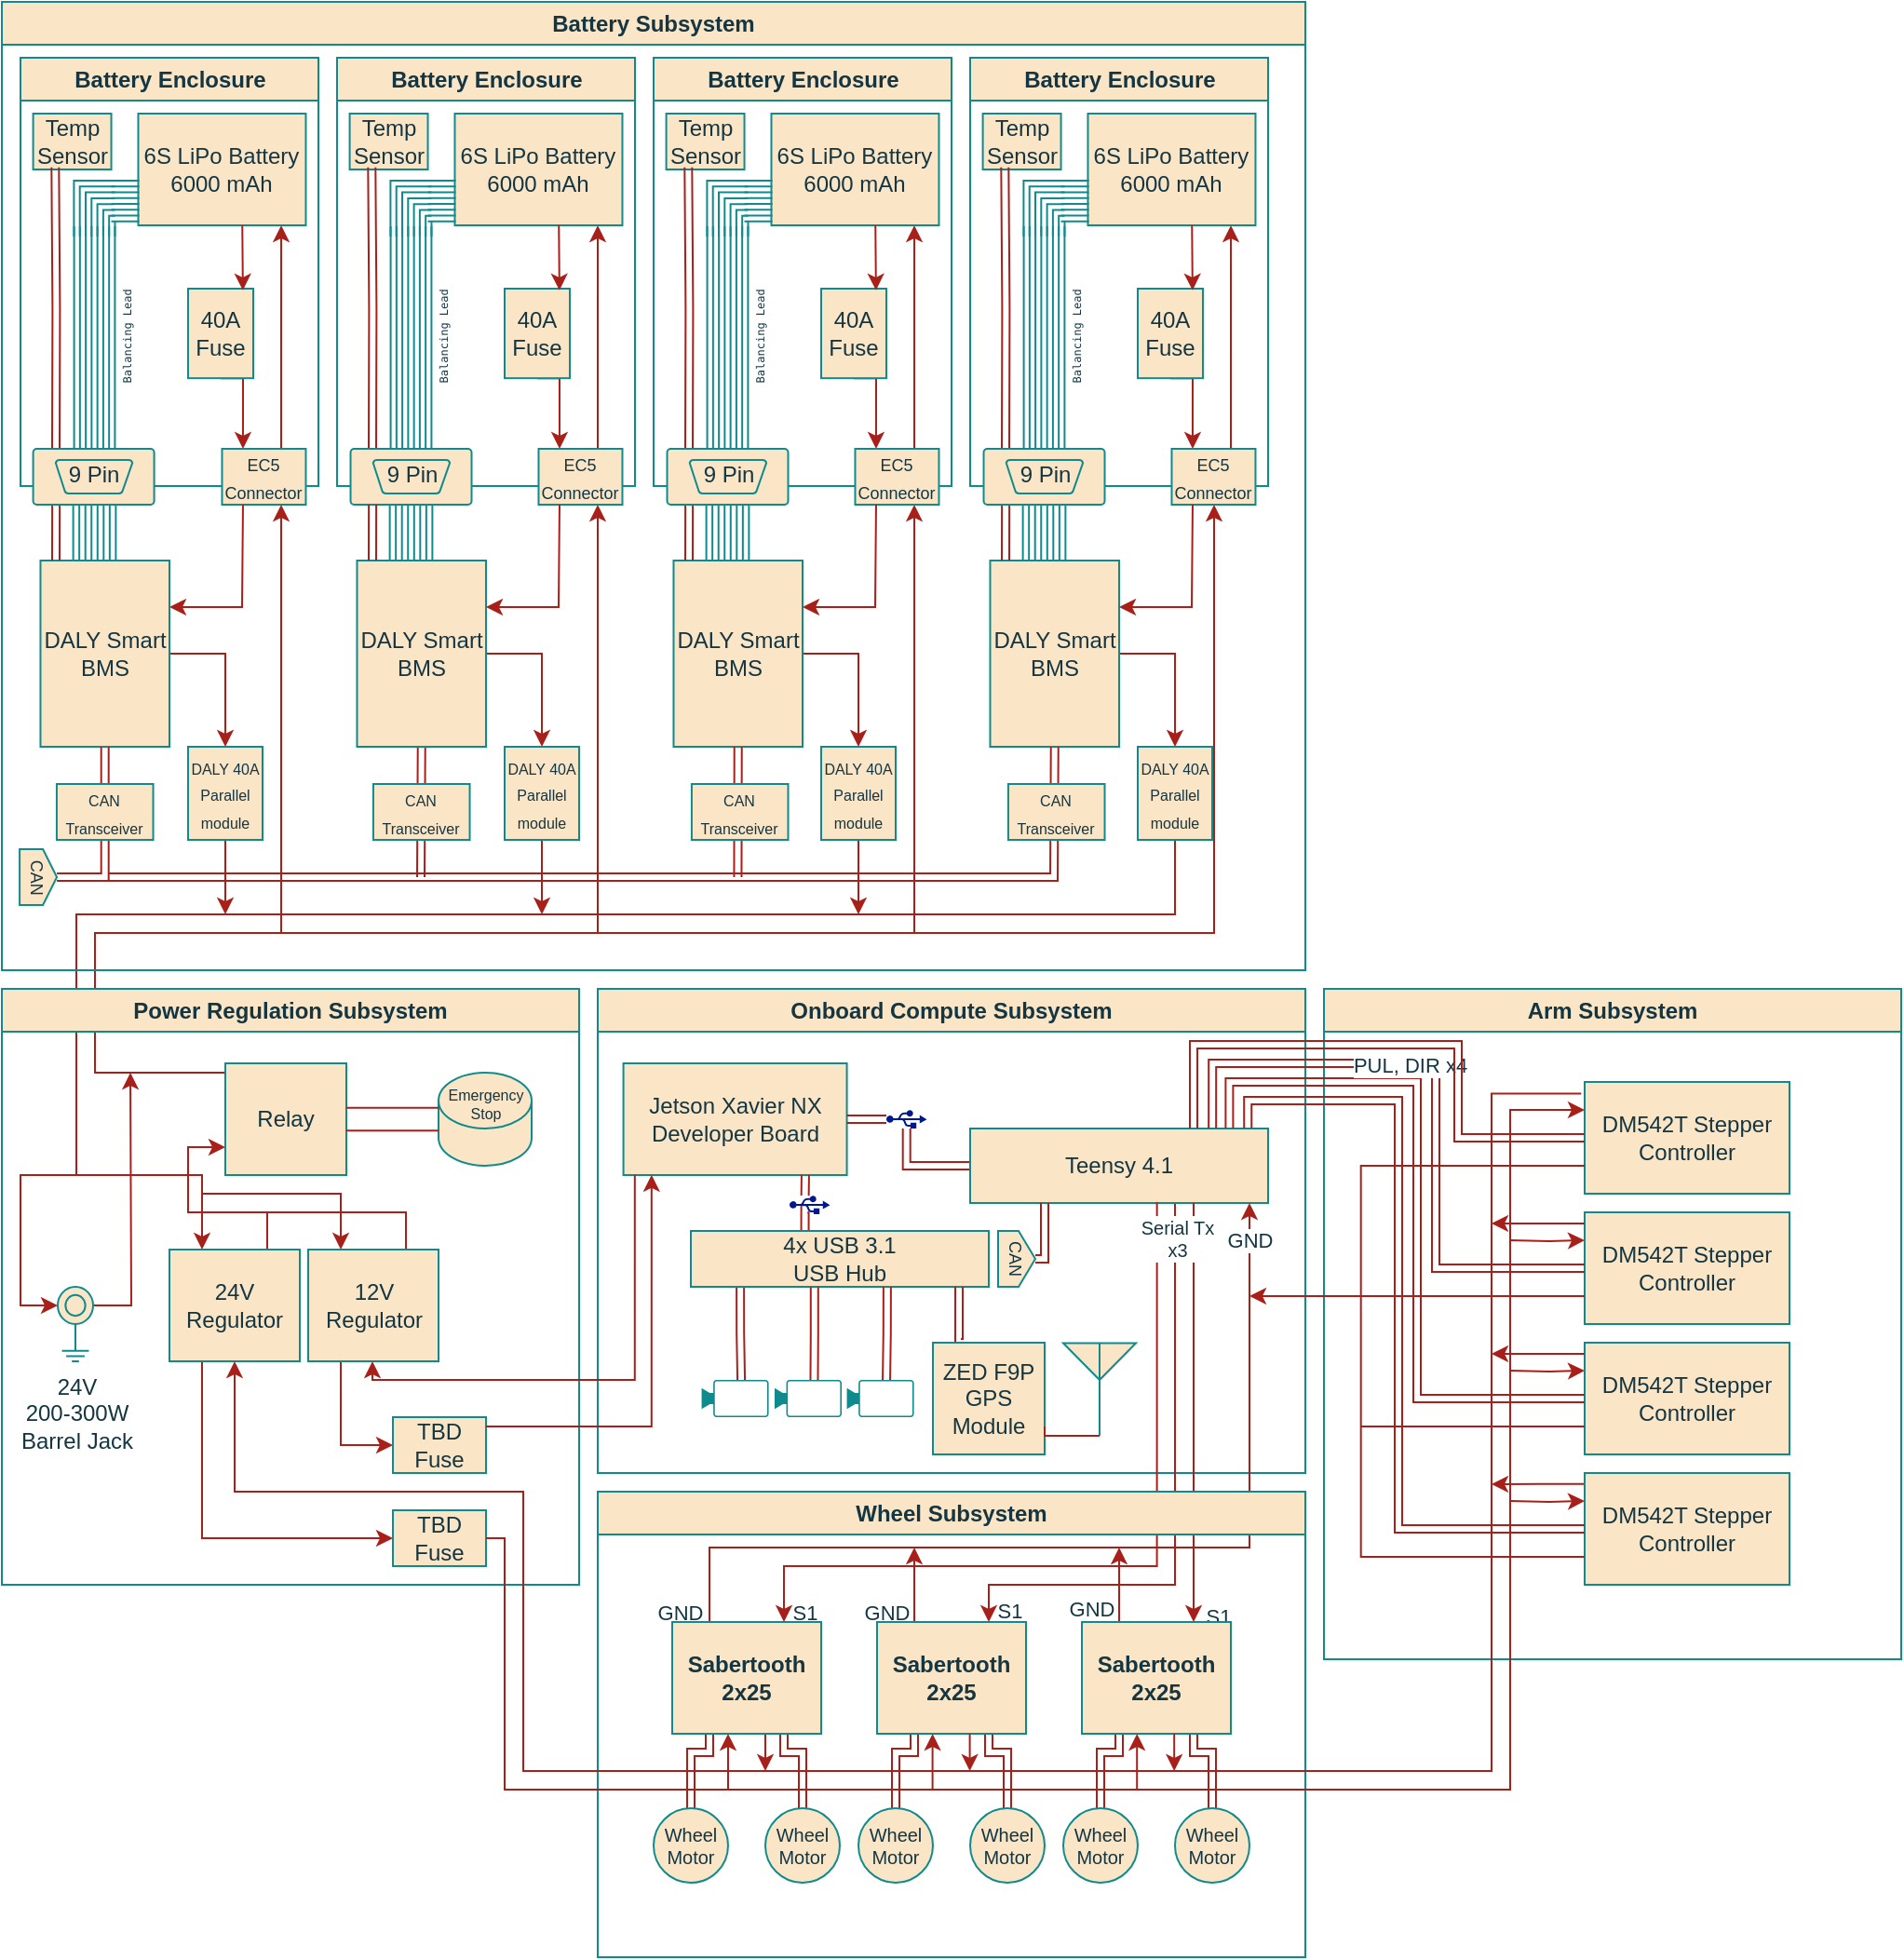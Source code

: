 <mxfile version="24.7.12">
  <diagram name="Page-1" id="U4LzexEA5z4gXmBC9XQn">
    <mxGraphModel dx="1885" dy="949" grid="1" gridSize="10" guides="1" tooltips="1" connect="1" arrows="1" fold="1" page="1" pageScale="1" pageWidth="850" pageHeight="1100" background="#ffffff" math="0" shadow="0">
      <root>
        <mxCell id="0" />
        <mxCell id="1" parent="0" />
        <mxCell id="6z_8afMqLUwwlyAEEc4o-232" style="edgeStyle=orthogonalEdgeStyle;rounded=0;orthogonalLoop=1;jettySize=auto;html=1;exitX=0.5;exitY=1;exitDx=0;exitDy=0;labelBackgroundColor=none;strokeColor=#A8201A;fontColor=default;entryX=0.25;entryY=0;entryDx=0;entryDy=0;" parent="1" source="6z_8afMqLUwwlyAEEc4o-233" target="4kLDl25QIKVFQ8sIAu_H-13" edge="1">
          <mxGeometry relative="1" as="geometry">
            <mxPoint x="100" y="710" as="targetPoint" />
            <Array as="points">
              <mxPoint x="640" y="510" />
              <mxPoint x="50" y="510" />
              <mxPoint x="50" y="650" />
              <mxPoint x="117" y="650" />
            </Array>
          </mxGeometry>
        </mxCell>
        <mxCell id="6z_8afMqLUwwlyAEEc4o-218" style="edgeStyle=orthogonalEdgeStyle;rounded=0;orthogonalLoop=1;jettySize=auto;html=1;labelBackgroundColor=none;strokeColor=#A8201A;fontColor=default;exitX=0;exitY=0.25;exitDx=0;exitDy=0;" parent="1" source="4kLDl25QIKVFQ8sIAu_H-9" target="6z_8afMqLUwwlyAEEc4o-219" edge="1">
          <mxGeometry relative="1" as="geometry">
            <mxPoint x="120" y="620" as="sourcePoint" />
            <Array as="points">
              <mxPoint x="60" y="595" />
              <mxPoint x="60" y="520" />
              <mxPoint x="661" y="520" />
            </Array>
          </mxGeometry>
        </mxCell>
        <mxCell id="4kLDl25QIKVFQ8sIAu_H-2" value="Power Regulation Subsystem" style="swimlane;whiteSpace=wrap;html=1;collapsible=0;labelBackgroundColor=none;fillColor=#FAE5C7;strokeColor=#0F8B8D;fontColor=#143642;" parent="1" vertex="1">
          <mxGeometry x="10" y="550" width="310" height="320" as="geometry" />
        </mxCell>
        <mxCell id="4kLDl25QIKVFQ8sIAu_H-10" style="edgeStyle=orthogonalEdgeStyle;rounded=0;orthogonalLoop=1;jettySize=auto;html=1;strokeColor=#A8201A;fontColor=default;fillColor=#FAE5C7;entryX=0;entryY=0.75;entryDx=0;entryDy=0;exitX=0.75;exitY=0;exitDx=0;exitDy=0;labelBackgroundColor=none;" parent="4kLDl25QIKVFQ8sIAu_H-2" source="4kLDl25QIKVFQ8sIAu_H-13" target="4kLDl25QIKVFQ8sIAu_H-9" edge="1">
          <mxGeometry relative="1" as="geometry">
            <mxPoint x="80" y="130" as="sourcePoint" />
            <Array as="points">
              <mxPoint x="143" y="120" />
              <mxPoint x="100" y="120" />
              <mxPoint x="100" y="85" />
            </Array>
          </mxGeometry>
        </mxCell>
        <mxCell id="4kLDl25QIKVFQ8sIAu_H-9" value="Relay" style="whiteSpace=wrap;html=1;strokeColor=#0F8B8D;fontColor=#143642;fillColor=#FAE5C7;labelBackgroundColor=none;" parent="4kLDl25QIKVFQ8sIAu_H-2" vertex="1">
          <mxGeometry x="120" y="40" width="65" height="60" as="geometry" />
        </mxCell>
        <mxCell id="CXnemEisMQlB7KgPm6j0-24" style="edgeStyle=orthogonalEdgeStyle;shape=connector;rounded=0;orthogonalLoop=1;jettySize=auto;html=1;entryX=0;entryY=0.5;entryDx=0;entryDy=0;strokeColor=#A8201A;align=center;verticalAlign=middle;fontFamily=Helvetica;fontSize=11;fontColor=default;labelBackgroundColor=none;endArrow=classic;fillColor=#FAE5C7;exitX=0.25;exitY=1;exitDx=0;exitDy=0;" parent="4kLDl25QIKVFQ8sIAu_H-2" source="4kLDl25QIKVFQ8sIAu_H-13" target="4kLDl25QIKVFQ8sIAu_H-26" edge="1">
          <mxGeometry relative="1" as="geometry">
            <Array as="points">
              <mxPoint x="108" y="295" />
            </Array>
          </mxGeometry>
        </mxCell>
        <mxCell id="4kLDl25QIKVFQ8sIAu_H-13" value="24V Regulator" style="rounded=0;whiteSpace=wrap;html=1;strokeColor=#0F8B8D;fontColor=#143642;fillColor=#FAE5C7;labelBackgroundColor=none;" parent="4kLDl25QIKVFQ8sIAu_H-2" vertex="1">
          <mxGeometry x="90" y="140" width="70" height="60" as="geometry" />
        </mxCell>
        <mxCell id="4kLDl25QIKVFQ8sIAu_H-16" style="edgeStyle=orthogonalEdgeStyle;rounded=0;orthogonalLoop=1;jettySize=auto;html=1;strokeColor=#A8201A;fontColor=default;fillColor=#FAE5C7;endArrow=none;endFill=0;exitX=0.75;exitY=0;exitDx=0;exitDy=0;labelBackgroundColor=none;" parent="4kLDl25QIKVFQ8sIAu_H-2" source="4kLDl25QIKVFQ8sIAu_H-14" edge="1">
          <mxGeometry relative="1" as="geometry">
            <mxPoint x="140" y="120" as="targetPoint" />
            <Array as="points">
              <mxPoint x="217" y="120" />
            </Array>
          </mxGeometry>
        </mxCell>
        <mxCell id="4kLDl25QIKVFQ8sIAu_H-18" style="edgeStyle=orthogonalEdgeStyle;rounded=0;orthogonalLoop=1;jettySize=auto;html=1;strokeColor=#A8201A;fontColor=default;fillColor=#FAE5C7;entryX=0.25;entryY=0;entryDx=0;entryDy=0;labelBackgroundColor=none;" parent="4kLDl25QIKVFQ8sIAu_H-2" target="4kLDl25QIKVFQ8sIAu_H-14" edge="1">
          <mxGeometry relative="1" as="geometry">
            <mxPoint x="107" y="110" as="sourcePoint" />
            <Array as="points">
              <mxPoint x="182" y="110" />
            </Array>
          </mxGeometry>
        </mxCell>
        <mxCell id="4kLDl25QIKVFQ8sIAu_H-28" style="edgeStyle=orthogonalEdgeStyle;rounded=0;orthogonalLoop=1;jettySize=auto;html=1;strokeColor=#A8201A;fontColor=default;fillColor=#FAE5C7;exitX=0.25;exitY=1;exitDx=0;exitDy=0;entryX=0;entryY=0.5;entryDx=0;entryDy=0;labelBackgroundColor=none;" parent="4kLDl25QIKVFQ8sIAu_H-2" source="4kLDl25QIKVFQ8sIAu_H-14" target="4kLDl25QIKVFQ8sIAu_H-29" edge="1">
          <mxGeometry relative="1" as="geometry">
            <mxPoint x="180" y="230" as="targetPoint" />
          </mxGeometry>
        </mxCell>
        <mxCell id="4kLDl25QIKVFQ8sIAu_H-14" value="12V Regulator" style="rounded=0;whiteSpace=wrap;html=1;strokeColor=#0F8B8D;fontColor=#143642;fillColor=#FAE5C7;labelBackgroundColor=none;" parent="4kLDl25QIKVFQ8sIAu_H-2" vertex="1">
          <mxGeometry x="164.51" y="140" width="70" height="60" as="geometry" />
        </mxCell>
        <mxCell id="4kLDl25QIKVFQ8sIAu_H-26" value="TBD&lt;div&gt;Fuse&lt;/div&gt;" style="whiteSpace=wrap;html=1;strokeColor=#0F8B8D;fontColor=#143642;fillColor=#FAE5C7;labelBackgroundColor=none;" parent="4kLDl25QIKVFQ8sIAu_H-2" vertex="1">
          <mxGeometry x="210" y="280" width="50" height="30" as="geometry" />
        </mxCell>
        <mxCell id="4kLDl25QIKVFQ8sIAu_H-29" value="TBD&lt;div&gt;Fuse&lt;/div&gt;" style="whiteSpace=wrap;html=1;strokeColor=#0F8B8D;fontColor=#143642;fillColor=#FAE5C7;labelBackgroundColor=none;" parent="4kLDl25QIKVFQ8sIAu_H-2" vertex="1">
          <mxGeometry x="210" y="230" width="50" height="30" as="geometry" />
        </mxCell>
        <mxCell id="4kLDl25QIKVFQ8sIAu_H-21" value="&lt;font style=&quot;font-size: 8px;&quot;&gt;Emergency Stop&lt;/font&gt;" style="shape=cylinder3;whiteSpace=wrap;html=1;boundedLbl=1;backgroundOutline=1;size=15;strokeColor=#0F8B8D;fontColor=#143642;fillColor=#FAE5C7;spacingTop=-41;fontSize=8;labelBackgroundColor=none;" parent="4kLDl25QIKVFQ8sIAu_H-2" vertex="1">
          <mxGeometry x="234.51" y="45" width="50" height="50" as="geometry" />
        </mxCell>
        <mxCell id="4kLDl25QIKVFQ8sIAu_H-11" style="edgeStyle=orthogonalEdgeStyle;rounded=0;orthogonalLoop=1;jettySize=auto;html=1;exitX=1;exitY=0.5;exitDx=0;exitDy=0;strokeColor=#A8201A;fontColor=default;fillColor=#FAE5C7;shape=link;width=12.326;entryX=0;entryY=0.5;entryDx=0;entryDy=0;entryPerimeter=0;labelBackgroundColor=none;" parent="4kLDl25QIKVFQ8sIAu_H-2" source="4kLDl25QIKVFQ8sIAu_H-9" target="4kLDl25QIKVFQ8sIAu_H-21" edge="1">
          <mxGeometry relative="1" as="geometry">
            <mxPoint x="240" y="60" as="targetPoint" />
          </mxGeometry>
        </mxCell>
        <mxCell id="i5OIsY9urdnVdyhrmxkR-5" style="edgeStyle=orthogonalEdgeStyle;rounded=0;orthogonalLoop=1;jettySize=auto;html=1;fontFamily=Helvetica;fontSize=12;fontColor=default;exitX=1;exitY=0.25;exitDx=0;exitDy=0;exitPerimeter=0;endArrow=classic;endFill=1;labelBackgroundColor=none;strokeColor=#A8201A;" edge="1" parent="4kLDl25QIKVFQ8sIAu_H-2" source="i5OIsY9urdnVdyhrmxkR-4">
          <mxGeometry relative="1" as="geometry">
            <mxPoint x="69" y="45" as="targetPoint" />
          </mxGeometry>
        </mxCell>
        <mxCell id="i5OIsY9urdnVdyhrmxkR-6" style="edgeStyle=orthogonalEdgeStyle;rounded=0;orthogonalLoop=1;jettySize=auto;html=1;fontFamily=Helvetica;fontSize=12;fontColor=default;strokeColor=#A8201A;endArrow=none;endFill=0;exitX=0;exitY=0.25;exitDx=0;exitDy=0;exitPerimeter=0;labelBackgroundColor=none;startArrow=classic;startFill=1;" edge="1" parent="4kLDl25QIKVFQ8sIAu_H-2" source="i5OIsY9urdnVdyhrmxkR-4">
          <mxGeometry relative="1" as="geometry">
            <mxPoint x="40" y="100" as="targetPoint" />
            <Array as="points">
              <mxPoint x="10" y="170" />
              <mxPoint x="10" y="100" />
            </Array>
          </mxGeometry>
        </mxCell>
        <mxCell id="i5OIsY9urdnVdyhrmxkR-4" value="24V&lt;div&gt;200-300W&lt;/div&gt;&lt;div&gt;Barrel Jack&lt;/div&gt;" style="pointerEvents=1;verticalLabelPosition=bottom;shadow=0;dashed=0;align=center;html=1;verticalAlign=top;shape=mxgraph.electrical.miscellaneous.shielded_jack_plug;rounded=0;strokeColor=#0F8B8D;fontFamily=Helvetica;fontSize=12;fontColor=#143642;fillColor=#FAE5C7;labelBackgroundColor=none;" vertex="1" parent="4kLDl25QIKVFQ8sIAu_H-2">
          <mxGeometry x="30" y="160" width="19" height="40" as="geometry" />
        </mxCell>
        <mxCell id="CXnemEisMQlB7KgPm6j0-1" value="Onboard Compute Subsystem" style="swimlane;whiteSpace=wrap;html=1;fillColor=#FAE5C7;collapsible=0;strokeWidth=1;strokeColor=#0F8B8D;labelBackgroundColor=none;fontColor=#143642;" parent="1" vertex="1">
          <mxGeometry x="330" y="550" width="380" height="260" as="geometry" />
        </mxCell>
        <mxCell id="CXnemEisMQlB7KgPm6j0-29" style="edgeStyle=orthogonalEdgeStyle;shape=link;rounded=0;orthogonalLoop=1;jettySize=auto;html=1;entryX=0;entryY=0.5;entryDx=0;entryDy=0;strokeColor=#A8201A;align=center;verticalAlign=middle;fontFamily=Helvetica;fontSize=12;fontColor=default;labelBackgroundColor=none;endArrow=classic;fillColor=#FAE5C7;width=4;flowAnimation=0;shadow=0;" parent="CXnemEisMQlB7KgPm6j0-1" source="i5OIsY9urdnVdyhrmxkR-90" target="CXnemEisMQlB7KgPm6j0-28" edge="1">
          <mxGeometry relative="1" as="geometry">
            <Array as="points">
              <mxPoint x="166" y="95" />
            </Array>
          </mxGeometry>
        </mxCell>
        <mxCell id="CXnemEisMQlB7KgPm6j0-32" value="" style="edgeStyle=orthogonalEdgeStyle;shape=link;rounded=0;orthogonalLoop=1;jettySize=auto;html=1;strokeColor=#A8201A;align=center;verticalAlign=middle;fontFamily=Helvetica;fontSize=12;fontColor=default;labelBackgroundColor=none;endArrow=classic;fillColor=#FAE5C7;exitX=0.444;exitY=0.714;exitDx=0;exitDy=0;entryX=0.383;entryY=0.007;entryDx=0;entryDy=0;exitPerimeter=0;entryPerimeter=0;" parent="CXnemEisMQlB7KgPm6j0-1" source="i5OIsY9urdnVdyhrmxkR-95" target="CXnemEisMQlB7KgPm6j0-31" edge="1">
          <mxGeometry relative="1" as="geometry" />
        </mxCell>
        <mxCell id="CXnemEisMQlB7KgPm6j0-27" value="Jetson Xavier NX Developer Board" style="whiteSpace=wrap;html=1;rounded=0;strokeColor=#0F8B8D;align=center;verticalAlign=middle;fontFamily=Helvetica;fontSize=12;fontColor=#143642;fillColor=#FAE5C7;labelBackgroundColor=none;" parent="CXnemEisMQlB7KgPm6j0-1" vertex="1">
          <mxGeometry x="13.79" y="40" width="120" height="60" as="geometry" />
        </mxCell>
        <mxCell id="i5OIsY9urdnVdyhrmxkR-74" style="edgeStyle=orthogonalEdgeStyle;rounded=0;orthogonalLoop=1;jettySize=auto;html=1;strokeColor=#A8201A;fontColor=#143642;fillColor=#FAE5C7;entryX=0.75;entryY=0;entryDx=0;entryDy=0;" edge="1" parent="CXnemEisMQlB7KgPm6j0-1" target="i5OIsY9urdnVdyhrmxkR-51">
          <mxGeometry relative="1" as="geometry">
            <mxPoint x="210" y="330" as="targetPoint" />
            <mxPoint x="310" y="91" as="sourcePoint" />
            <Array as="points">
              <mxPoint x="310" y="320" />
              <mxPoint x="210" y="320" />
            </Array>
          </mxGeometry>
        </mxCell>
        <mxCell id="i5OIsY9urdnVdyhrmxkR-77" value="S1" style="edgeLabel;html=1;align=center;verticalAlign=middle;resizable=0;points=[];strokeColor=#0F8B8D;fontColor=#143642;fillColor=#FAE5C7;" vertex="1" connectable="0" parent="i5OIsY9urdnVdyhrmxkR-74">
          <mxGeometry x="0.911" y="-3" relative="1" as="geometry">
            <mxPoint x="14" y="9" as="offset" />
          </mxGeometry>
        </mxCell>
        <mxCell id="CXnemEisMQlB7KgPm6j0-28" value="Teensy 4.1" style="rounded=0;whiteSpace=wrap;html=1;strokeColor=#0F8B8D;align=center;verticalAlign=middle;fontFamily=Helvetica;fontSize=12;fontColor=#143642;fillColor=#FAE5C7;labelBackgroundColor=none;" parent="CXnemEisMQlB7KgPm6j0-1" vertex="1">
          <mxGeometry x="200" y="75" width="160" height="40" as="geometry" />
        </mxCell>
        <mxCell id="CXnemEisMQlB7KgPm6j0-33" style="edgeStyle=orthogonalEdgeStyle;shape=link;rounded=0;orthogonalLoop=1;jettySize=auto;html=1;strokeColor=#A8201A;align=center;verticalAlign=middle;fontFamily=Helvetica;fontSize=12;fontColor=default;labelBackgroundColor=none;endArrow=classic;fillColor=#FAE5C7;entryX=0.59;entryY=0;entryDx=0;entryDy=0;entryPerimeter=0;exitX=0.166;exitY=0.964;exitDx=0;exitDy=0;exitPerimeter=0;" parent="CXnemEisMQlB7KgPm6j0-1" edge="1" target="CXnemEisMQlB7KgPm6j0-34" source="CXnemEisMQlB7KgPm6j0-31">
          <mxGeometry relative="1" as="geometry">
            <mxPoint x="70" y="180" as="targetPoint" />
            <mxPoint x="70.018" y="160" as="sourcePoint" />
          </mxGeometry>
        </mxCell>
        <mxCell id="CXnemEisMQlB7KgPm6j0-31" value="4x USB 3.1&lt;div&gt;USB Hub&lt;/div&gt;" style="whiteSpace=wrap;html=1;fillColor=#FAE5C7;strokeColor=#0F8B8D;fontColor=#143642;rounded=0;labelBackgroundColor=none;" parent="CXnemEisMQlB7KgPm6j0-1" vertex="1">
          <mxGeometry x="50" y="130" width="160" height="30" as="geometry" />
        </mxCell>
        <mxCell id="CXnemEisMQlB7KgPm6j0-34" value="" style="points=[[0,0.5,0],[0.19,0.02,0],[0.59,0,0],[0.985,0.02,0],[1,0.5,0],[0.985,0.98,0],[0.59,1,0],[0.19,0.98,0]];verticalLabelPosition=bottom;sketch=0;html=1;verticalAlign=top;aspect=fixed;align=center;pointerEvents=1;shape=mxgraph.cisco19.camera;fillColor=#0f8b8d;strokeColor=none;rounded=0;fontFamily=Helvetica;fontSize=12;fontColor=#143642;strokeWidth=1;perimeterSpacing=0;labelBackgroundColor=#0f8b8d;" parent="CXnemEisMQlB7KgPm6j0-1" vertex="1">
          <mxGeometry x="55.79" y="210" width="36" height="20" as="geometry" />
        </mxCell>
        <mxCell id="CXnemEisMQlB7KgPm6j0-35" style="edgeStyle=orthogonalEdgeStyle;shape=link;rounded=0;orthogonalLoop=1;jettySize=auto;html=1;strokeColor=#A8201A;align=center;verticalAlign=middle;fontFamily=Helvetica;fontSize=12;fontColor=default;labelBackgroundColor=none;endArrow=classic;fillColor=#FAE5C7;entryX=0.59;entryY=0;entryDx=0;entryDy=0;entryPerimeter=0;exitX=0.415;exitY=1.005;exitDx=0;exitDy=0;exitPerimeter=0;" parent="CXnemEisMQlB7KgPm6j0-1" edge="1" target="CXnemEisMQlB7KgPm6j0-36" source="CXnemEisMQlB7KgPm6j0-31">
          <mxGeometry relative="1" as="geometry">
            <mxPoint x="112" y="180" as="targetPoint" />
            <mxPoint x="112.018" y="160" as="sourcePoint" />
          </mxGeometry>
        </mxCell>
        <mxCell id="CXnemEisMQlB7KgPm6j0-36" value="" style="points=[[0,0.5,0],[0.19,0.02,0],[0.59,0,0],[0.985,0.02,0],[1,0.5,0],[0.985,0.98,0],[0.59,1,0],[0.19,0.98,0]];verticalLabelPosition=bottom;sketch=0;html=1;verticalAlign=top;aspect=fixed;align=center;pointerEvents=1;shape=mxgraph.cisco19.camera;fillColor=#0f8b8d;strokeColor=none;rounded=0;fontFamily=Helvetica;fontSize=12;fontColor=#143642;strokeWidth=1;perimeterSpacing=0;labelBackgroundColor=#0f8b8d;" parent="CXnemEisMQlB7KgPm6j0-1" vertex="1">
          <mxGeometry x="95" y="210" width="36" height="20" as="geometry" />
        </mxCell>
        <mxCell id="CXnemEisMQlB7KgPm6j0-37" style="edgeStyle=orthogonalEdgeStyle;shape=link;rounded=0;orthogonalLoop=1;jettySize=auto;html=1;strokeColor=#A8201A;align=center;verticalAlign=middle;fontFamily=Helvetica;fontSize=12;fontColor=default;labelBackgroundColor=none;endArrow=classic;fillColor=#FAE5C7;entryX=0.59;entryY=0;entryDx=0;entryDy=0;entryPerimeter=0;exitX=0.659;exitY=1;exitDx=0;exitDy=0;exitPerimeter=0;" parent="CXnemEisMQlB7KgPm6j0-1" edge="1" target="CXnemEisMQlB7KgPm6j0-38" source="CXnemEisMQlB7KgPm6j0-31">
          <mxGeometry relative="1" as="geometry">
            <mxPoint x="153.79" y="180" as="targetPoint" />
            <mxPoint x="153.808" y="160" as="sourcePoint" />
          </mxGeometry>
        </mxCell>
        <mxCell id="CXnemEisMQlB7KgPm6j0-38" value="" style="points=[[0,0.5,0],[0.19,0.02,0],[0.59,0,0],[0.985,0.02,0],[1,0.5,0],[0.985,0.98,0],[0.59,1,0],[0.19,0.98,0]];verticalLabelPosition=bottom;sketch=0;html=1;verticalAlign=top;aspect=fixed;align=center;pointerEvents=1;shape=mxgraph.cisco19.camera;fillColor=#0f8b8d;strokeColor=none;rounded=0;fontFamily=Helvetica;fontSize=12;fontColor=#143642;strokeWidth=1;perimeterSpacing=0;labelBackgroundColor=#0f8b8d;" parent="CXnemEisMQlB7KgPm6j0-1" vertex="1">
          <mxGeometry x="133.79" y="210" width="36" height="20" as="geometry" />
        </mxCell>
        <mxCell id="CXnemEisMQlB7KgPm6j0-40" style="edgeStyle=orthogonalEdgeStyle;shape=link;rounded=0;orthogonalLoop=1;jettySize=auto;html=1;strokeColor=#A8201A;align=center;verticalAlign=middle;fontFamily=Helvetica;fontSize=12;fontColor=default;labelBackgroundColor=none;endArrow=classic;fillColor=#FAE5C7;entryX=0.25;entryY=0;entryDx=0;entryDy=0;" parent="CXnemEisMQlB7KgPm6j0-1" edge="1" target="i5OIsY9urdnVdyhrmxkR-7">
          <mxGeometry relative="1" as="geometry">
            <mxPoint x="194" y="180" as="targetPoint" />
            <mxPoint x="194.018" y="160" as="sourcePoint" />
            <Array as="points">
              <mxPoint x="194" y="190" />
            </Array>
          </mxGeometry>
        </mxCell>
        <mxCell id="i5OIsY9urdnVdyhrmxkR-7" value="ZED F9P&lt;div&gt;GPS Module&lt;/div&gt;" style="whiteSpace=wrap;html=1;rounded=0;strokeColor=#0F8B8D;align=center;verticalAlign=middle;fontFamily=Helvetica;fontSize=12;fontColor=#143642;fillColor=#FAE5C7;labelBackgroundColor=none;" vertex="1" parent="CXnemEisMQlB7KgPm6j0-1">
          <mxGeometry x="180" y="190" width="60" height="60" as="geometry" />
        </mxCell>
        <mxCell id="i5OIsY9urdnVdyhrmxkR-10" value="" style="edgeStyle=orthogonalEdgeStyle;rounded=0;orthogonalLoop=1;jettySize=auto;html=1;fontFamily=Helvetica;fontSize=12;fontColor=default;exitX=0.5;exitY=1;exitDx=0;exitDy=0;exitPerimeter=0;endArrow=none;endFill=0;entryX=1;entryY=0.75;entryDx=0;entryDy=0;labelBackgroundColor=none;strokeColor=#A8201A;" edge="1" parent="CXnemEisMQlB7KgPm6j0-1" source="i5OIsY9urdnVdyhrmxkR-9" target="i5OIsY9urdnVdyhrmxkR-7">
          <mxGeometry relative="1" as="geometry">
            <mxPoint x="290" y="190" as="targetPoint" />
            <Array as="points">
              <mxPoint x="240" y="240" />
            </Array>
          </mxGeometry>
        </mxCell>
        <mxCell id="i5OIsY9urdnVdyhrmxkR-9" value="" style="verticalLabelPosition=bottom;shadow=0;dashed=0;align=center;html=1;verticalAlign=top;shape=mxgraph.electrical.radio.aerial_-_antenna_2;rounded=0;strokeColor=#0F8B8D;fontFamily=Helvetica;fontSize=12;fontColor=#143642;fillColor=#FAE5C7;labelBackgroundColor=none;" vertex="1" parent="CXnemEisMQlB7KgPm6j0-1">
          <mxGeometry x="250" y="190" width="39" height="50" as="geometry" />
        </mxCell>
        <mxCell id="i5OIsY9urdnVdyhrmxkR-91" value="" style="edgeStyle=orthogonalEdgeStyle;shape=link;rounded=0;orthogonalLoop=1;jettySize=auto;html=1;entryX=0;entryY=0.5;entryDx=0;entryDy=0;strokeColor=#A8201A;align=center;verticalAlign=middle;fontFamily=Helvetica;fontSize=12;fontColor=default;labelBackgroundColor=none;endArrow=classic;fillColor=#FAE5C7;width=4;flowAnimation=0;shadow=0;" edge="1" parent="CXnemEisMQlB7KgPm6j0-1" source="CXnemEisMQlB7KgPm6j0-27" target="i5OIsY9urdnVdyhrmxkR-90">
          <mxGeometry relative="1" as="geometry">
            <mxPoint x="464" y="610" as="sourcePoint" />
            <mxPoint x="530" y="610" as="targetPoint" />
          </mxGeometry>
        </mxCell>
        <mxCell id="i5OIsY9urdnVdyhrmxkR-90" value="" style="sketch=0;aspect=fixed;pointerEvents=1;shadow=0;dashed=0;html=1;strokeColor=none;labelPosition=center;verticalLabelPosition=bottom;verticalAlign=top;align=center;fillColor=#00188D;shape=mxgraph.mscae.enterprise.usb;fontColor=#143642;" vertex="1" parent="CXnemEisMQlB7KgPm6j0-1">
          <mxGeometry x="155" y="65" width="21.74" height="10" as="geometry" />
        </mxCell>
        <mxCell id="i5OIsY9urdnVdyhrmxkR-95" value="" style="sketch=0;aspect=fixed;pointerEvents=1;shadow=0;dashed=0;html=1;strokeColor=none;labelPosition=center;verticalLabelPosition=bottom;verticalAlign=top;align=center;fillColor=#00188D;shape=mxgraph.mscae.enterprise.usb;fontColor=#143642;" vertex="1" parent="CXnemEisMQlB7KgPm6j0-1">
          <mxGeometry x="103" y="111" width="21.74" height="10" as="geometry" />
        </mxCell>
        <mxCell id="i5OIsY9urdnVdyhrmxkR-96" value="" style="edgeStyle=orthogonalEdgeStyle;shape=link;rounded=0;orthogonalLoop=1;jettySize=auto;html=1;strokeColor=#A8201A;align=center;verticalAlign=middle;fontFamily=Helvetica;fontSize=12;fontColor=default;labelBackgroundColor=none;endArrow=classic;fillColor=#FAE5C7;exitX=0.814;exitY=1;exitDx=0;exitDy=0;entryX=0.383;entryY=0.007;entryDx=0;entryDy=0;exitPerimeter=0;entryPerimeter=0;" edge="1" parent="CXnemEisMQlB7KgPm6j0-1" source="CXnemEisMQlB7KgPm6j0-27" target="i5OIsY9urdnVdyhrmxkR-95">
          <mxGeometry relative="1" as="geometry">
            <mxPoint x="440" y="640" as="sourcePoint" />
            <mxPoint x="441" y="670" as="targetPoint" />
          </mxGeometry>
        </mxCell>
        <mxCell id="i5OIsY9urdnVdyhrmxkR-106" style="edgeStyle=orthogonalEdgeStyle;rounded=0;orthogonalLoop=1;jettySize=auto;html=1;entryX=0.25;entryY=1;entryDx=0;entryDy=0;strokeColor=#A8201A;fontColor=#143642;fillColor=#FAE5C7;exitX=0.5;exitY=0;exitDx=0;exitDy=0;shape=link;" edge="1" parent="CXnemEisMQlB7KgPm6j0-1" source="i5OIsY9urdnVdyhrmxkR-105" target="CXnemEisMQlB7KgPm6j0-28">
          <mxGeometry relative="1" as="geometry" />
        </mxCell>
        <mxCell id="i5OIsY9urdnVdyhrmxkR-105" value="&lt;font style=&quot;font-size: 9px;&quot;&gt;CAN&lt;/font&gt;" style="shape=offPageConnector;whiteSpace=wrap;html=1;rotation=90;horizontal=1;flipV=1;labelBackgroundColor=none;fillColor=#FAE5C7;strokeColor=#0F8B8D;fontColor=#143642;size=0.45;" vertex="1" parent="CXnemEisMQlB7KgPm6j0-1">
          <mxGeometry x="210" y="135" width="30" height="20" as="geometry" />
        </mxCell>
        <mxCell id="6z_8afMqLUwwlyAEEc4o-169" value="Battery Subsystem" style="swimlane;whiteSpace=wrap;html=1;strokeColor=#0F8B8D;fillColor=#FAE5C7;collapsible=0;labelBackgroundColor=none;fontColor=#143642;" parent="1" vertex="1">
          <mxGeometry x="10" y="20" width="700" height="520" as="geometry" />
        </mxCell>
        <mxCell id="nOU4_NgVh6XaABi12xhm-1" value="Battery Enclosure" style="swimlane;whiteSpace=wrap;html=1;spacingLeft=1;labelBackgroundColor=none;fillColor=#FAE5C7;strokeColor=#0F8B8D;fontColor=#143642;rounded=0;collapsible=0;" parent="6z_8afMqLUwwlyAEEc4o-169" vertex="1">
          <mxGeometry x="10" y="30" width="160" height="230" as="geometry">
            <mxRectangle x="30" y="10" width="140" height="30" as="alternateBounds" />
          </mxGeometry>
        </mxCell>
        <mxCell id="6z_8afMqLUwwlyAEEc4o-11" style="edgeStyle=orthogonalEdgeStyle;rounded=0;orthogonalLoop=1;jettySize=auto;html=1;exitX=0.5;exitY=1;exitDx=0;exitDy=0;entryX=0.25;entryY=0;entryDx=0;entryDy=0;strokeColor=#A8201A;fontColor=default;fillColor=#FAE5C7;labelBackgroundColor=none;" parent="nOU4_NgVh6XaABi12xhm-1" source="6z_8afMqLUwwlyAEEc4o-6" target="nOU4_NgVh6XaABi12xhm-57" edge="1">
          <mxGeometry relative="1" as="geometry" />
        </mxCell>
        <mxCell id="6z_8afMqLUwwlyAEEc4o-12" style="edgeStyle=orthogonalEdgeStyle;rounded=0;orthogonalLoop=1;jettySize=auto;html=1;entryX=0.853;entryY=1;entryDx=0;entryDy=0;entryPerimeter=0;strokeColor=#A8201A;fontColor=default;fillColor=#FAE5C7;labelBackgroundColor=none;" parent="nOU4_NgVh6XaABi12xhm-1" source="nOU4_NgVh6XaABi12xhm-57" target="nOU4_NgVh6XaABi12xhm-2" edge="1">
          <mxGeometry relative="1" as="geometry">
            <mxPoint x="133.2" y="89.04" as="targetPoint" />
            <Array as="points">
              <mxPoint x="140" y="180" />
              <mxPoint x="140" y="180" />
            </Array>
          </mxGeometry>
        </mxCell>
        <mxCell id="nOU4_NgVh6XaABi12xhm-2" value="6S LiPo Battery&lt;div&gt;6000 mAh&lt;/div&gt;" style="rounded=0;whiteSpace=wrap;html=1;labelBackgroundColor=none;fillColor=#FAE5C7;strokeColor=#0F8B8D;fontColor=#143642;" parent="nOU4_NgVh6XaABi12xhm-1" vertex="1">
          <mxGeometry x="63.24" y="30" width="90" height="60" as="geometry" />
        </mxCell>
        <mxCell id="nOU4_NgVh6XaABi12xhm-8" value="&lt;pre style=&quot;font-size: 6px; line-height: 0%;&quot;&gt;Balancing Lead&lt;/pre&gt;" style="verticalLabelPosition=bottom;shadow=0;align=center;html=1;verticalAlign=top;shape=mxgraph.electrical.transmission.8_line_bus;rotation=-90;spacingLeft=0;spacingTop=-6;labelBackgroundColor=none;fillColor=#FAE5C7;strokeColor=#0F8B8D;fontColor=#143642;rounded=0;" parent="nOU4_NgVh6XaABi12xhm-1" vertex="1">
          <mxGeometry x="-20" y="139.26" width="119.51" height="21.91" as="geometry" />
        </mxCell>
        <mxCell id="6z_8afMqLUwwlyAEEc4o-162" style="edgeStyle=orthogonalEdgeStyle;rounded=0;orthogonalLoop=1;jettySize=auto;html=1;labelBackgroundColor=none;strokeColor=#A8201A;fontColor=default;" parent="nOU4_NgVh6XaABi12xhm-1" target="nOU4_NgVh6XaABi12xhm-57" edge="1">
          <mxGeometry relative="1" as="geometry">
            <mxPoint x="140" y="470" as="sourcePoint" />
            <Array as="points">
              <mxPoint x="140" y="350" />
              <mxPoint x="140" y="350" />
            </Array>
          </mxGeometry>
        </mxCell>
        <mxCell id="nOU4_NgVh6XaABi12xhm-57" value="&lt;font style=&quot;font-size: 9px;&quot;&gt;EC5 Connector&lt;/font&gt;" style="whiteSpace=wrap;html=1;strokeColor=#0F8B8D;fontColor=#143642;fillColor=#FAE5C7;rounded=0;labelBackgroundColor=none;" parent="nOU4_NgVh6XaABi12xhm-1" vertex="1">
          <mxGeometry x="108.24" y="210" width="45" height="30" as="geometry" />
        </mxCell>
        <mxCell id="6z_8afMqLUwwlyAEEc4o-6" value="40A Fuse" style="whiteSpace=wrap;html=1;strokeColor=#0F8B8D;fontColor=#143642;fillColor=#FAE5C7;labelBackgroundColor=none;" parent="nOU4_NgVh6XaABi12xhm-1" vertex="1">
          <mxGeometry x="90.0" y="124.0" width="35" height="48.09" as="geometry" />
        </mxCell>
        <mxCell id="6z_8afMqLUwwlyAEEc4o-13" value="" style="verticalLabelPosition=bottom;shadow=0;dashed=0;align=center;html=1;verticalAlign=top;shape=mxgraph.electrical.transmission.eightLineBusElbow;notch=180;strokeColor=#0F8B8D;fontColor=#143642;fillColor=#FAE5C7;rotation=-180;labelBackgroundColor=none;" parent="nOU4_NgVh6XaABi12xhm-1" vertex="1">
          <mxGeometry x="28.71" y="66" width="22.03" height="30" as="geometry" />
        </mxCell>
        <mxCell id="6z_8afMqLUwwlyAEEc4o-15" value="&lt;pre style=&quot;font-size: 6px; line-height: 0%;&quot;&gt;&lt;br&gt;&lt;/pre&gt;" style="verticalLabelPosition=bottom;shadow=0;align=center;html=1;verticalAlign=top;shape=mxgraph.electrical.transmission.8_line_bus;rotation=-180;spacingLeft=0;spacingTop=-6;labelBackgroundColor=none;fillColor=#FAE5C7;strokeColor=#0F8B8D;fontColor=#143642;rounded=0;" parent="nOU4_NgVh6XaABi12xhm-1" vertex="1">
          <mxGeometry x="48.77" y="66" width="15.02" height="21.91" as="geometry" />
        </mxCell>
        <mxCell id="6z_8afMqLUwwlyAEEc4o-3" value="Temp&lt;div&gt;Sensor&lt;/div&gt;" style="whiteSpace=wrap;html=1;labelBackgroundColor=none;fillColor=#FAE5C7;strokeColor=#0F8B8D;fontColor=#143642;" parent="nOU4_NgVh6XaABi12xhm-1" vertex="1">
          <mxGeometry x="6.8" y="30" width="41.97" height="30" as="geometry" />
        </mxCell>
        <mxCell id="6z_8afMqLUwwlyAEEc4o-18" style="edgeStyle=orthogonalEdgeStyle;rounded=0;orthogonalLoop=1;jettySize=auto;html=1;strokeColor=#A8201A;fontColor=default;fillColor=#FAE5C7;shape=link;labelBackgroundColor=none;" parent="nOU4_NgVh6XaABi12xhm-1" edge="1">
          <mxGeometry relative="1" as="geometry">
            <mxPoint x="18.661" y="58.89" as="sourcePoint" />
            <mxPoint x="19" y="210" as="targetPoint" />
            <Array as="points" />
          </mxGeometry>
        </mxCell>
        <mxCell id="6z_8afMqLUwwlyAEEc4o-170" style="edgeStyle=orthogonalEdgeStyle;rounded=0;orthogonalLoop=1;jettySize=auto;html=1;entryX=0.841;entryY=0.019;entryDx=0;entryDy=0;entryPerimeter=0;strokeColor=#A8201A;fontColor=default;fillColor=#FAE5C7;exitX=0.621;exitY=1.001;exitDx=0;exitDy=0;exitPerimeter=0;labelBackgroundColor=none;" parent="nOU4_NgVh6XaABi12xhm-1" source="nOU4_NgVh6XaABi12xhm-2" target="6z_8afMqLUwwlyAEEc4o-6" edge="1">
          <mxGeometry relative="1" as="geometry" />
        </mxCell>
        <mxCell id="6z_8afMqLUwwlyAEEc4o-166" value="" style="edgeStyle=orthogonalEdgeStyle;rounded=0;orthogonalLoop=1;jettySize=auto;html=1;exitX=1;exitY=0.5;exitDx=0;exitDy=0;entryX=0.5;entryY=0;entryDx=0;entryDy=0;labelBackgroundColor=none;strokeColor=#A8201A;fontColor=default;" parent="6z_8afMqLUwwlyAEEc4o-169" source="nOU4_NgVh6XaABi12xhm-118" target="6z_8afMqLUwwlyAEEc4o-165" edge="1">
          <mxGeometry relative="1" as="geometry">
            <Array as="points" />
          </mxGeometry>
        </mxCell>
        <mxCell id="nOU4_NgVh6XaABi12xhm-118" value="DALY Smart BMS" style="whiteSpace=wrap;html=1;strokeColor=#0F8B8D;fontColor=#143642;fillColor=#FAE5C7;labelBackgroundColor=none;" parent="6z_8afMqLUwwlyAEEc4o-169" vertex="1">
          <mxGeometry x="20.74" y="300" width="69.26" height="100" as="geometry" />
        </mxCell>
        <mxCell id="nOU4_NgVh6XaABi12xhm-53" value="&lt;pre style=&quot;font-size: 6px; line-height: 0%;&quot;&gt;&lt;br&gt;&lt;/pre&gt;" style="verticalLabelPosition=bottom;shadow=0;align=center;html=1;verticalAlign=top;shape=mxgraph.electrical.transmission.8_line_bus;rotation=90;spacingLeft=0;spacingTop=-6;labelBackgroundColor=none;fillColor=#FAE5C7;strokeColor=#0F8B8D;fontColor=#143642;rounded=0;" parent="6z_8afMqLUwwlyAEEc4o-169" vertex="1">
          <mxGeometry x="34.55" y="273.71" width="30.41" height="22.87" as="geometry" />
        </mxCell>
        <mxCell id="6z_8afMqLUwwlyAEEc4o-19" style="edgeStyle=elbowEdgeStyle;rounded=0;orthogonalLoop=1;jettySize=auto;html=1;strokeColor=#A8201A;fontColor=default;fillColor=#FAE5C7;shape=link;labelBackgroundColor=none;" parent="6z_8afMqLUwwlyAEEc4o-169" edge="1">
          <mxGeometry relative="1" as="geometry">
            <mxPoint x="29.056" y="270" as="sourcePoint" />
            <mxPoint x="29" y="300" as="targetPoint" />
          </mxGeometry>
        </mxCell>
        <mxCell id="6z_8afMqLUwwlyAEEc4o-20" style="edgeStyle=elbowEdgeStyle;rounded=0;orthogonalLoop=1;jettySize=auto;html=1;entryX=1;entryY=0.25;entryDx=0;entryDy=0;strokeColor=#A8201A;fontColor=default;fillColor=#FAE5C7;labelBackgroundColor=none;exitX=0.25;exitY=1;exitDx=0;exitDy=0;" parent="6z_8afMqLUwwlyAEEc4o-169" source="nOU4_NgVh6XaABi12xhm-57" target="nOU4_NgVh6XaABi12xhm-118" edge="1">
          <mxGeometry relative="1" as="geometry">
            <mxPoint x="130" y="270" as="sourcePoint" />
            <mxPoint x="130" y="341.21" as="targetPoint" />
            <Array as="points">
              <mxPoint x="129" y="310" />
            </Array>
          </mxGeometry>
        </mxCell>
        <mxCell id="nOU4_NgVh6XaABi12xhm-6" value="&lt;p style=&quot;line-height: 105%;&quot;&gt;9 Pin&lt;/p&gt;" style="pointerEvents=1;verticalLabelPosition=bottom;shadow=0;dashed=0;align=center;html=1;verticalAlign=top;shape=mxgraph.electrical.miscellaneous.small_d_connector;horizontal=1;spacingLeft=0;spacingBottom=0;spacing=0;spacingTop=-39;labelBackgroundColor=none;fillColor=#FAE5C7;strokeColor=#0F8B8D;fontColor=#143642;rounded=0;" parent="6z_8afMqLUwwlyAEEc4o-169" vertex="1">
          <mxGeometry x="16.8" y="240" width="65" height="30" as="geometry" />
        </mxCell>
        <mxCell id="6z_8afMqLUwwlyAEEc4o-168" style="edgeStyle=orthogonalEdgeStyle;rounded=0;orthogonalLoop=1;jettySize=auto;html=1;exitX=0.5;exitY=1;exitDx=0;exitDy=0;labelBackgroundColor=none;strokeColor=#A8201A;fontColor=default;" parent="6z_8afMqLUwwlyAEEc4o-169" source="6z_8afMqLUwwlyAEEc4o-165" edge="1">
          <mxGeometry relative="1" as="geometry">
            <mxPoint x="120" y="490" as="targetPoint" />
          </mxGeometry>
        </mxCell>
        <mxCell id="6z_8afMqLUwwlyAEEc4o-165" value="&lt;font style=&quot;font-size: 8px;&quot;&gt;DALY 40A Parallel module&lt;/font&gt;" style="whiteSpace=wrap;html=1;fillColor=#FAE5C7;strokeColor=#0F8B8D;fontColor=#143642;labelBackgroundColor=none;" parent="6z_8afMqLUwwlyAEEc4o-169" vertex="1">
          <mxGeometry x="100" y="400" width="40" height="50" as="geometry" />
        </mxCell>
        <mxCell id="6z_8afMqLUwwlyAEEc4o-171" value="Battery Enclosure" style="swimlane;whiteSpace=wrap;html=1;spacingLeft=1;labelBackgroundColor=none;fillColor=#FAE5C7;strokeColor=#0F8B8D;fontColor=#143642;rounded=0;collapsible=0;" parent="6z_8afMqLUwwlyAEEc4o-169" vertex="1">
          <mxGeometry x="180" y="30" width="160" height="230" as="geometry">
            <mxRectangle x="30" y="10" width="140" height="30" as="alternateBounds" />
          </mxGeometry>
        </mxCell>
        <mxCell id="6z_8afMqLUwwlyAEEc4o-172" style="edgeStyle=orthogonalEdgeStyle;rounded=0;orthogonalLoop=1;jettySize=auto;html=1;exitX=0.5;exitY=1;exitDx=0;exitDy=0;entryX=0.25;entryY=0;entryDx=0;entryDy=0;strokeColor=#A8201A;fontColor=default;fillColor=#FAE5C7;labelBackgroundColor=none;" parent="6z_8afMqLUwwlyAEEc4o-171" source="6z_8afMqLUwwlyAEEc4o-178" target="6z_8afMqLUwwlyAEEc4o-177" edge="1">
          <mxGeometry relative="1" as="geometry" />
        </mxCell>
        <mxCell id="6z_8afMqLUwwlyAEEc4o-173" style="edgeStyle=orthogonalEdgeStyle;rounded=0;orthogonalLoop=1;jettySize=auto;html=1;entryX=0.853;entryY=1;entryDx=0;entryDy=0;entryPerimeter=0;strokeColor=#A8201A;fontColor=default;fillColor=#FAE5C7;labelBackgroundColor=none;" parent="6z_8afMqLUwwlyAEEc4o-171" source="6z_8afMqLUwwlyAEEc4o-177" target="6z_8afMqLUwwlyAEEc4o-174" edge="1">
          <mxGeometry relative="1" as="geometry">
            <mxPoint x="133.2" y="89.04" as="targetPoint" />
            <Array as="points">
              <mxPoint x="140" y="180" />
              <mxPoint x="140" y="180" />
            </Array>
          </mxGeometry>
        </mxCell>
        <mxCell id="6z_8afMqLUwwlyAEEc4o-174" value="6S LiPo Battery&lt;div&gt;6000 mAh&lt;/div&gt;" style="rounded=0;whiteSpace=wrap;html=1;labelBackgroundColor=none;fillColor=#FAE5C7;strokeColor=#0F8B8D;fontColor=#143642;" parent="6z_8afMqLUwwlyAEEc4o-171" vertex="1">
          <mxGeometry x="63.24" y="30" width="90" height="60" as="geometry" />
        </mxCell>
        <mxCell id="6z_8afMqLUwwlyAEEc4o-175" value="&lt;pre style=&quot;font-size: 6px; line-height: 0%;&quot;&gt;Balancing Lead&lt;/pre&gt;" style="verticalLabelPosition=bottom;shadow=0;align=center;html=1;verticalAlign=top;shape=mxgraph.electrical.transmission.8_line_bus;rotation=-90;spacingLeft=0;spacingTop=-6;labelBackgroundColor=none;fillColor=#FAE5C7;strokeColor=#0F8B8D;fontColor=#143642;rounded=0;" parent="6z_8afMqLUwwlyAEEc4o-171" vertex="1">
          <mxGeometry x="-20" y="139.26" width="119.51" height="21.91" as="geometry" />
        </mxCell>
        <mxCell id="6z_8afMqLUwwlyAEEc4o-176" style="edgeStyle=orthogonalEdgeStyle;rounded=0;orthogonalLoop=1;jettySize=auto;html=1;labelBackgroundColor=none;strokeColor=#A8201A;fontColor=default;" parent="6z_8afMqLUwwlyAEEc4o-171" target="6z_8afMqLUwwlyAEEc4o-177" edge="1">
          <mxGeometry relative="1" as="geometry">
            <mxPoint x="140" y="470" as="sourcePoint" />
            <Array as="points">
              <mxPoint x="140" y="350" />
              <mxPoint x="140" y="350" />
            </Array>
          </mxGeometry>
        </mxCell>
        <mxCell id="6z_8afMqLUwwlyAEEc4o-177" value="&lt;font style=&quot;font-size: 9px;&quot;&gt;EC5 Connector&lt;/font&gt;" style="whiteSpace=wrap;html=1;strokeColor=#0F8B8D;fontColor=#143642;fillColor=#FAE5C7;rounded=0;labelBackgroundColor=none;" parent="6z_8afMqLUwwlyAEEc4o-171" vertex="1">
          <mxGeometry x="108.24" y="210" width="45" height="30" as="geometry" />
        </mxCell>
        <mxCell id="6z_8afMqLUwwlyAEEc4o-178" value="40A Fuse" style="whiteSpace=wrap;html=1;strokeColor=#0F8B8D;fontColor=#143642;fillColor=#FAE5C7;labelBackgroundColor=none;" parent="6z_8afMqLUwwlyAEEc4o-171" vertex="1">
          <mxGeometry x="90.0" y="124.0" width="35" height="48.09" as="geometry" />
        </mxCell>
        <mxCell id="6z_8afMqLUwwlyAEEc4o-179" value="" style="verticalLabelPosition=bottom;shadow=0;dashed=0;align=center;html=1;verticalAlign=top;shape=mxgraph.electrical.transmission.eightLineBusElbow;notch=180;strokeColor=#0F8B8D;fontColor=#143642;fillColor=#FAE5C7;rotation=-180;labelBackgroundColor=none;" parent="6z_8afMqLUwwlyAEEc4o-171" vertex="1">
          <mxGeometry x="28.71" y="66" width="22.03" height="30" as="geometry" />
        </mxCell>
        <mxCell id="6z_8afMqLUwwlyAEEc4o-180" value="&lt;pre style=&quot;font-size: 6px; line-height: 0%;&quot;&gt;&lt;br&gt;&lt;/pre&gt;" style="verticalLabelPosition=bottom;shadow=0;align=center;html=1;verticalAlign=top;shape=mxgraph.electrical.transmission.8_line_bus;rotation=-180;spacingLeft=0;spacingTop=-6;labelBackgroundColor=none;fillColor=#FAE5C7;strokeColor=#0F8B8D;fontColor=#143642;rounded=0;" parent="6z_8afMqLUwwlyAEEc4o-171" vertex="1">
          <mxGeometry x="48.77" y="66" width="15.02" height="21.91" as="geometry" />
        </mxCell>
        <mxCell id="6z_8afMqLUwwlyAEEc4o-181" value="Temp&lt;div&gt;Sensor&lt;/div&gt;" style="whiteSpace=wrap;html=1;labelBackgroundColor=none;fillColor=#FAE5C7;strokeColor=#0F8B8D;fontColor=#143642;" parent="6z_8afMqLUwwlyAEEc4o-171" vertex="1">
          <mxGeometry x="6.8" y="30" width="41.97" height="30" as="geometry" />
        </mxCell>
        <mxCell id="6z_8afMqLUwwlyAEEc4o-182" style="edgeStyle=orthogonalEdgeStyle;rounded=0;orthogonalLoop=1;jettySize=auto;html=1;strokeColor=#A8201A;fontColor=default;fillColor=#FAE5C7;shape=link;labelBackgroundColor=none;" parent="6z_8afMqLUwwlyAEEc4o-171" edge="1">
          <mxGeometry relative="1" as="geometry">
            <mxPoint x="18.661" y="58.89" as="sourcePoint" />
            <mxPoint x="19" y="210" as="targetPoint" />
            <Array as="points" />
          </mxGeometry>
        </mxCell>
        <mxCell id="6z_8afMqLUwwlyAEEc4o-183" style="edgeStyle=orthogonalEdgeStyle;rounded=0;orthogonalLoop=1;jettySize=auto;html=1;entryX=0.841;entryY=0.019;entryDx=0;entryDy=0;entryPerimeter=0;strokeColor=#A8201A;fontColor=default;fillColor=#FAE5C7;exitX=0.621;exitY=1.001;exitDx=0;exitDy=0;exitPerimeter=0;labelBackgroundColor=none;" parent="6z_8afMqLUwwlyAEEc4o-171" source="6z_8afMqLUwwlyAEEc4o-174" target="6z_8afMqLUwwlyAEEc4o-178" edge="1">
          <mxGeometry relative="1" as="geometry" />
        </mxCell>
        <mxCell id="CXnemEisMQlB7KgPm6j0-4" value="&lt;p style=&quot;line-height: 105%;&quot;&gt;9 Pin&lt;/p&gt;" style="pointerEvents=1;verticalLabelPosition=bottom;shadow=0;dashed=0;align=center;html=1;verticalAlign=top;shape=mxgraph.electrical.miscellaneous.small_d_connector;horizontal=1;spacingLeft=0;spacingBottom=0;spacing=0;spacingTop=-39;labelBackgroundColor=none;fillColor=#FAE5C7;strokeColor=#0F8B8D;fontColor=#143642;rounded=0;" parent="6z_8afMqLUwwlyAEEc4o-171" vertex="1">
          <mxGeometry x="7.26" y="210" width="65" height="30" as="geometry" />
        </mxCell>
        <mxCell id="6z_8afMqLUwwlyAEEc4o-184" value="" style="edgeStyle=orthogonalEdgeStyle;rounded=0;orthogonalLoop=1;jettySize=auto;html=1;exitX=1;exitY=0.5;exitDx=0;exitDy=0;entryX=0.5;entryY=0;entryDx=0;entryDy=0;labelBackgroundColor=none;strokeColor=#A8201A;fontColor=default;" parent="6z_8afMqLUwwlyAEEc4o-169" source="6z_8afMqLUwwlyAEEc4o-185" target="6z_8afMqLUwwlyAEEc4o-191" edge="1">
          <mxGeometry relative="1" as="geometry">
            <Array as="points" />
          </mxGeometry>
        </mxCell>
        <mxCell id="5vFk3YhiuI77391CFOQ8-2" style="edgeStyle=none;curved=1;rounded=0;orthogonalLoop=1;jettySize=auto;html=1;fontFamily=Architects Daughter;fontSource=https%3A%2F%2Ffonts.googleapis.com%2Fcss%3Ffamily%3DArchitects%2BDaughter;fontSize=16;endArrow=open;sourcePerimeterSpacing=8;targetPerimeterSpacing=8;shape=link;entryX=0.5;entryY=1;entryDx=0;entryDy=0;labelBackgroundColor=none;strokeColor=#A8201A;fontColor=default;" parent="6z_8afMqLUwwlyAEEc4o-169" target="6z_8afMqLUwwlyAEEc4o-185" edge="1">
          <mxGeometry relative="1" as="geometry">
            <mxPoint x="230" y="480" as="targetPoint" />
            <mxPoint x="225" y="470" as="sourcePoint" />
          </mxGeometry>
        </mxCell>
        <mxCell id="6z_8afMqLUwwlyAEEc4o-185" value="DALY Smart BMS" style="whiteSpace=wrap;html=1;strokeColor=#0F8B8D;fontColor=#143642;fillColor=#FAE5C7;labelBackgroundColor=none;" parent="6z_8afMqLUwwlyAEEc4o-169" vertex="1">
          <mxGeometry x="190.74" y="300" width="69.26" height="100" as="geometry" />
        </mxCell>
        <mxCell id="6z_8afMqLUwwlyAEEc4o-186" value="&lt;pre style=&quot;font-size: 6px; line-height: 0%;&quot;&gt;&lt;br&gt;&lt;/pre&gt;" style="verticalLabelPosition=bottom;shadow=0;align=center;html=1;verticalAlign=top;shape=mxgraph.electrical.transmission.8_line_bus;rotation=90;spacingLeft=0;spacingTop=-6;labelBackgroundColor=none;fillColor=#FAE5C7;strokeColor=#0F8B8D;fontColor=#143642;rounded=0;" parent="6z_8afMqLUwwlyAEEc4o-169" vertex="1">
          <mxGeometry x="204.55" y="273.71" width="30.41" height="22.87" as="geometry" />
        </mxCell>
        <mxCell id="6z_8afMqLUwwlyAEEc4o-187" style="edgeStyle=elbowEdgeStyle;rounded=0;orthogonalLoop=1;jettySize=auto;html=1;strokeColor=#A8201A;fontColor=default;fillColor=#FAE5C7;shape=link;labelBackgroundColor=none;" parent="6z_8afMqLUwwlyAEEc4o-169" edge="1">
          <mxGeometry relative="1" as="geometry">
            <mxPoint x="199.056" y="270" as="sourcePoint" />
            <mxPoint x="199" y="300" as="targetPoint" />
          </mxGeometry>
        </mxCell>
        <mxCell id="6z_8afMqLUwwlyAEEc4o-188" style="edgeStyle=elbowEdgeStyle;rounded=0;orthogonalLoop=1;jettySize=auto;html=1;entryX=1;entryY=0.25;entryDx=0;entryDy=0;strokeColor=#A8201A;fontColor=default;fillColor=#FAE5C7;labelBackgroundColor=none;exitX=0.25;exitY=1;exitDx=0;exitDy=0;" parent="6z_8afMqLUwwlyAEEc4o-169" source="6z_8afMqLUwwlyAEEc4o-177" target="6z_8afMqLUwwlyAEEc4o-185" edge="1">
          <mxGeometry relative="1" as="geometry">
            <mxPoint x="300" y="270" as="sourcePoint" />
            <mxPoint x="300" y="341.21" as="targetPoint" />
            <Array as="points">
              <mxPoint x="299" y="310" />
            </Array>
          </mxGeometry>
        </mxCell>
        <mxCell id="6z_8afMqLUwwlyAEEc4o-190" style="edgeStyle=orthogonalEdgeStyle;rounded=0;orthogonalLoop=1;jettySize=auto;html=1;exitX=0.5;exitY=1;exitDx=0;exitDy=0;labelBackgroundColor=none;strokeColor=#A8201A;fontColor=default;" parent="6z_8afMqLUwwlyAEEc4o-169" source="6z_8afMqLUwwlyAEEc4o-191" edge="1">
          <mxGeometry relative="1" as="geometry">
            <mxPoint x="290" y="490" as="targetPoint" />
          </mxGeometry>
        </mxCell>
        <mxCell id="6z_8afMqLUwwlyAEEc4o-191" value="&lt;font style=&quot;font-size: 8px;&quot;&gt;DALY 40A Parallel module&lt;/font&gt;" style="whiteSpace=wrap;html=1;fillColor=#FAE5C7;strokeColor=#0F8B8D;fontColor=#143642;labelBackgroundColor=none;" parent="6z_8afMqLUwwlyAEEc4o-169" vertex="1">
          <mxGeometry x="270" y="400" width="40" height="50" as="geometry" />
        </mxCell>
        <mxCell id="6z_8afMqLUwwlyAEEc4o-192" value="Battery Enclosure" style="swimlane;whiteSpace=wrap;html=1;spacingLeft=1;labelBackgroundColor=none;fillColor=#FAE5C7;strokeColor=#0F8B8D;fontColor=#143642;rounded=0;collapsible=0;" parent="6z_8afMqLUwwlyAEEc4o-169" vertex="1">
          <mxGeometry x="350" y="30" width="160" height="230" as="geometry">
            <mxRectangle x="30" y="10" width="140" height="30" as="alternateBounds" />
          </mxGeometry>
        </mxCell>
        <mxCell id="6z_8afMqLUwwlyAEEc4o-193" style="edgeStyle=orthogonalEdgeStyle;rounded=0;orthogonalLoop=1;jettySize=auto;html=1;exitX=0.5;exitY=1;exitDx=0;exitDy=0;entryX=0.25;entryY=0;entryDx=0;entryDy=0;strokeColor=#A8201A;fontColor=default;fillColor=#FAE5C7;labelBackgroundColor=none;" parent="6z_8afMqLUwwlyAEEc4o-192" source="6z_8afMqLUwwlyAEEc4o-199" target="6z_8afMqLUwwlyAEEc4o-198" edge="1">
          <mxGeometry relative="1" as="geometry" />
        </mxCell>
        <mxCell id="6z_8afMqLUwwlyAEEc4o-194" style="edgeStyle=orthogonalEdgeStyle;rounded=0;orthogonalLoop=1;jettySize=auto;html=1;entryX=0.853;entryY=1;entryDx=0;entryDy=0;entryPerimeter=0;strokeColor=#A8201A;fontColor=default;fillColor=#FAE5C7;labelBackgroundColor=none;" parent="6z_8afMqLUwwlyAEEc4o-192" source="6z_8afMqLUwwlyAEEc4o-198" target="6z_8afMqLUwwlyAEEc4o-195" edge="1">
          <mxGeometry relative="1" as="geometry">
            <mxPoint x="133.2" y="89.04" as="targetPoint" />
            <Array as="points">
              <mxPoint x="140" y="180" />
              <mxPoint x="140" y="180" />
            </Array>
          </mxGeometry>
        </mxCell>
        <mxCell id="6z_8afMqLUwwlyAEEc4o-195" value="6S LiPo Battery&lt;div&gt;6000 mAh&lt;/div&gt;" style="rounded=0;whiteSpace=wrap;html=1;labelBackgroundColor=none;fillColor=#FAE5C7;strokeColor=#0F8B8D;fontColor=#143642;" parent="6z_8afMqLUwwlyAEEc4o-192" vertex="1">
          <mxGeometry x="63.24" y="30" width="90" height="60" as="geometry" />
        </mxCell>
        <mxCell id="6z_8afMqLUwwlyAEEc4o-196" value="&lt;pre style=&quot;font-size: 6px; line-height: 0%;&quot;&gt;Balancing Lead&lt;/pre&gt;" style="verticalLabelPosition=bottom;shadow=0;align=center;html=1;verticalAlign=top;shape=mxgraph.electrical.transmission.8_line_bus;rotation=-90;spacingLeft=0;spacingTop=-6;labelBackgroundColor=none;fillColor=#FAE5C7;strokeColor=#0F8B8D;fontColor=#143642;rounded=0;" parent="6z_8afMqLUwwlyAEEc4o-192" vertex="1">
          <mxGeometry x="-20" y="139.26" width="119.51" height="21.91" as="geometry" />
        </mxCell>
        <mxCell id="6z_8afMqLUwwlyAEEc4o-197" style="edgeStyle=orthogonalEdgeStyle;rounded=0;orthogonalLoop=1;jettySize=auto;html=1;labelBackgroundColor=none;strokeColor=#A8201A;fontColor=default;" parent="6z_8afMqLUwwlyAEEc4o-192" target="6z_8afMqLUwwlyAEEc4o-198" edge="1">
          <mxGeometry relative="1" as="geometry">
            <mxPoint x="140" y="470" as="sourcePoint" />
            <Array as="points">
              <mxPoint x="140" y="350" />
              <mxPoint x="140" y="350" />
            </Array>
          </mxGeometry>
        </mxCell>
        <mxCell id="6z_8afMqLUwwlyAEEc4o-198" value="&lt;font style=&quot;font-size: 9px;&quot;&gt;EC5 Connector&lt;/font&gt;" style="whiteSpace=wrap;html=1;strokeColor=#0F8B8D;fontColor=#143642;fillColor=#FAE5C7;rounded=0;labelBackgroundColor=none;" parent="6z_8afMqLUwwlyAEEc4o-192" vertex="1">
          <mxGeometry x="108.24" y="210" width="45" height="30" as="geometry" />
        </mxCell>
        <mxCell id="6z_8afMqLUwwlyAEEc4o-199" value="40A Fuse" style="whiteSpace=wrap;html=1;strokeColor=#0F8B8D;fontColor=#143642;fillColor=#FAE5C7;labelBackgroundColor=none;" parent="6z_8afMqLUwwlyAEEc4o-192" vertex="1">
          <mxGeometry x="90.0" y="124.0" width="35" height="48.09" as="geometry" />
        </mxCell>
        <mxCell id="6z_8afMqLUwwlyAEEc4o-200" value="" style="verticalLabelPosition=bottom;shadow=0;dashed=0;align=center;html=1;verticalAlign=top;shape=mxgraph.electrical.transmission.eightLineBusElbow;notch=180;strokeColor=#0F8B8D;fontColor=#143642;fillColor=#FAE5C7;rotation=-180;labelBackgroundColor=none;" parent="6z_8afMqLUwwlyAEEc4o-192" vertex="1">
          <mxGeometry x="28.71" y="66" width="22.03" height="30" as="geometry" />
        </mxCell>
        <mxCell id="6z_8afMqLUwwlyAEEc4o-201" value="&lt;pre style=&quot;font-size: 6px; line-height: 0%;&quot;&gt;&lt;br&gt;&lt;/pre&gt;" style="verticalLabelPosition=bottom;shadow=0;align=center;html=1;verticalAlign=top;shape=mxgraph.electrical.transmission.8_line_bus;rotation=-180;spacingLeft=0;spacingTop=-6;labelBackgroundColor=none;fillColor=#FAE5C7;strokeColor=#0F8B8D;fontColor=#143642;rounded=0;" parent="6z_8afMqLUwwlyAEEc4o-192" vertex="1">
          <mxGeometry x="48.77" y="66" width="15.02" height="21.91" as="geometry" />
        </mxCell>
        <mxCell id="6z_8afMqLUwwlyAEEc4o-202" value="Temp&lt;div&gt;Sensor&lt;/div&gt;" style="whiteSpace=wrap;html=1;labelBackgroundColor=none;fillColor=#FAE5C7;strokeColor=#0F8B8D;fontColor=#143642;" parent="6z_8afMqLUwwlyAEEc4o-192" vertex="1">
          <mxGeometry x="6.8" y="30" width="41.97" height="30" as="geometry" />
        </mxCell>
        <mxCell id="6z_8afMqLUwwlyAEEc4o-203" style="edgeStyle=orthogonalEdgeStyle;rounded=0;orthogonalLoop=1;jettySize=auto;html=1;strokeColor=#A8201A;fontColor=default;fillColor=#FAE5C7;shape=link;labelBackgroundColor=none;" parent="6z_8afMqLUwwlyAEEc4o-192" edge="1">
          <mxGeometry relative="1" as="geometry">
            <mxPoint x="18.661" y="58.89" as="sourcePoint" />
            <mxPoint x="19" y="210" as="targetPoint" />
            <Array as="points" />
          </mxGeometry>
        </mxCell>
        <mxCell id="6z_8afMqLUwwlyAEEc4o-204" style="edgeStyle=orthogonalEdgeStyle;rounded=0;orthogonalLoop=1;jettySize=auto;html=1;entryX=0.841;entryY=0.019;entryDx=0;entryDy=0;entryPerimeter=0;strokeColor=#A8201A;fontColor=default;fillColor=#FAE5C7;exitX=0.621;exitY=1.001;exitDx=0;exitDy=0;exitPerimeter=0;labelBackgroundColor=none;" parent="6z_8afMqLUwwlyAEEc4o-192" source="6z_8afMqLUwwlyAEEc4o-195" target="6z_8afMqLUwwlyAEEc4o-199" edge="1">
          <mxGeometry relative="1" as="geometry" />
        </mxCell>
        <mxCell id="6z_8afMqLUwwlyAEEc4o-205" value="" style="edgeStyle=orthogonalEdgeStyle;rounded=0;orthogonalLoop=1;jettySize=auto;html=1;exitX=1;exitY=0.5;exitDx=0;exitDy=0;entryX=0.5;entryY=0;entryDx=0;entryDy=0;labelBackgroundColor=none;strokeColor=#A8201A;fontColor=default;" parent="6z_8afMqLUwwlyAEEc4o-169" source="6z_8afMqLUwwlyAEEc4o-206" target="6z_8afMqLUwwlyAEEc4o-212" edge="1">
          <mxGeometry relative="1" as="geometry">
            <Array as="points" />
          </mxGeometry>
        </mxCell>
        <mxCell id="6z_8afMqLUwwlyAEEc4o-206" value="DALY Smart BMS" style="whiteSpace=wrap;html=1;strokeColor=#0F8B8D;fontColor=#143642;fillColor=#FAE5C7;labelBackgroundColor=none;" parent="6z_8afMqLUwwlyAEEc4o-169" vertex="1">
          <mxGeometry x="360.74" y="300" width="69.26" height="100" as="geometry" />
        </mxCell>
        <mxCell id="6z_8afMqLUwwlyAEEc4o-207" value="&lt;pre style=&quot;font-size: 6px; line-height: 0%;&quot;&gt;&lt;br&gt;&lt;/pre&gt;" style="verticalLabelPosition=bottom;shadow=0;align=center;html=1;verticalAlign=top;shape=mxgraph.electrical.transmission.8_line_bus;rotation=90;spacingLeft=0;spacingTop=-6;labelBackgroundColor=none;fillColor=#FAE5C7;strokeColor=#0F8B8D;fontColor=#143642;rounded=0;" parent="6z_8afMqLUwwlyAEEc4o-169" vertex="1">
          <mxGeometry x="374.55" y="273.71" width="30.41" height="22.87" as="geometry" />
        </mxCell>
        <mxCell id="6z_8afMqLUwwlyAEEc4o-208" style="edgeStyle=elbowEdgeStyle;rounded=0;orthogonalLoop=1;jettySize=auto;html=1;strokeColor=#A8201A;fontColor=default;fillColor=#FAE5C7;shape=link;labelBackgroundColor=none;" parent="6z_8afMqLUwwlyAEEc4o-169" edge="1">
          <mxGeometry relative="1" as="geometry">
            <mxPoint x="369.056" y="270" as="sourcePoint" />
            <mxPoint x="369" y="300" as="targetPoint" />
          </mxGeometry>
        </mxCell>
        <mxCell id="6z_8afMqLUwwlyAEEc4o-209" style="edgeStyle=elbowEdgeStyle;rounded=0;orthogonalLoop=1;jettySize=auto;html=1;entryX=1;entryY=0.25;entryDx=0;entryDy=0;strokeColor=#A8201A;fontColor=default;fillColor=#FAE5C7;labelBackgroundColor=none;exitX=0.25;exitY=1;exitDx=0;exitDy=0;" parent="6z_8afMqLUwwlyAEEc4o-169" source="6z_8afMqLUwwlyAEEc4o-198" target="6z_8afMqLUwwlyAEEc4o-206" edge="1">
          <mxGeometry relative="1" as="geometry">
            <mxPoint x="470" y="270" as="sourcePoint" />
            <mxPoint x="470" y="341.21" as="targetPoint" />
            <Array as="points">
              <mxPoint x="469" y="310" />
            </Array>
          </mxGeometry>
        </mxCell>
        <mxCell id="6z_8afMqLUwwlyAEEc4o-211" style="edgeStyle=orthogonalEdgeStyle;rounded=0;orthogonalLoop=1;jettySize=auto;html=1;exitX=0.5;exitY=1;exitDx=0;exitDy=0;labelBackgroundColor=none;strokeColor=#A8201A;fontColor=default;" parent="6z_8afMqLUwwlyAEEc4o-169" source="6z_8afMqLUwwlyAEEc4o-212" edge="1">
          <mxGeometry relative="1" as="geometry">
            <mxPoint x="460" y="490" as="targetPoint" />
          </mxGeometry>
        </mxCell>
        <mxCell id="6z_8afMqLUwwlyAEEc4o-212" value="&lt;font style=&quot;font-size: 8px;&quot;&gt;DALY 40A Parallel module&lt;/font&gt;" style="whiteSpace=wrap;html=1;fillColor=#FAE5C7;strokeColor=#0F8B8D;fontColor=#143642;labelBackgroundColor=none;" parent="6z_8afMqLUwwlyAEEc4o-169" vertex="1">
          <mxGeometry x="440" y="400" width="40" height="50" as="geometry" />
        </mxCell>
        <mxCell id="6z_8afMqLUwwlyAEEc4o-213" value="Battery Enclosure" style="swimlane;whiteSpace=wrap;html=1;spacingLeft=1;labelBackgroundColor=none;fillColor=#FAE5C7;strokeColor=#0F8B8D;fontColor=#143642;rounded=0;collapsible=0;" parent="6z_8afMqLUwwlyAEEc4o-169" vertex="1">
          <mxGeometry x="520" y="30" width="160" height="230" as="geometry">
            <mxRectangle x="30" y="10" width="140" height="30" as="alternateBounds" />
          </mxGeometry>
        </mxCell>
        <mxCell id="6z_8afMqLUwwlyAEEc4o-214" style="edgeStyle=orthogonalEdgeStyle;rounded=0;orthogonalLoop=1;jettySize=auto;html=1;exitX=0.5;exitY=1;exitDx=0;exitDy=0;entryX=0.25;entryY=0;entryDx=0;entryDy=0;strokeColor=#A8201A;fontColor=default;fillColor=#FAE5C7;labelBackgroundColor=none;" parent="6z_8afMqLUwwlyAEEc4o-213" source="6z_8afMqLUwwlyAEEc4o-220" target="6z_8afMqLUwwlyAEEc4o-219" edge="1">
          <mxGeometry relative="1" as="geometry" />
        </mxCell>
        <mxCell id="6z_8afMqLUwwlyAEEc4o-215" style="edgeStyle=orthogonalEdgeStyle;rounded=0;orthogonalLoop=1;jettySize=auto;html=1;entryX=0.853;entryY=1;entryDx=0;entryDy=0;entryPerimeter=0;strokeColor=#A8201A;fontColor=default;fillColor=#FAE5C7;labelBackgroundColor=none;" parent="6z_8afMqLUwwlyAEEc4o-213" source="6z_8afMqLUwwlyAEEc4o-219" target="6z_8afMqLUwwlyAEEc4o-216" edge="1">
          <mxGeometry relative="1" as="geometry">
            <mxPoint x="133.2" y="89.04" as="targetPoint" />
            <Array as="points">
              <mxPoint x="140" y="180" />
              <mxPoint x="140" y="180" />
            </Array>
          </mxGeometry>
        </mxCell>
        <mxCell id="6z_8afMqLUwwlyAEEc4o-216" value="6S LiPo Battery&lt;div&gt;6000 mAh&lt;/div&gt;" style="rounded=0;whiteSpace=wrap;html=1;labelBackgroundColor=none;fillColor=#FAE5C7;strokeColor=#0F8B8D;fontColor=#143642;" parent="6z_8afMqLUwwlyAEEc4o-213" vertex="1">
          <mxGeometry x="63.24" y="30" width="90" height="60" as="geometry" />
        </mxCell>
        <mxCell id="6z_8afMqLUwwlyAEEc4o-217" value="&lt;pre style=&quot;font-size: 6px; line-height: 0%;&quot;&gt;Balancing Lead&lt;/pre&gt;" style="verticalLabelPosition=bottom;shadow=0;align=center;html=1;verticalAlign=top;shape=mxgraph.electrical.transmission.8_line_bus;rotation=-90;spacingLeft=0;spacingTop=-6;labelBackgroundColor=none;fillColor=#FAE5C7;strokeColor=#0F8B8D;fontColor=#143642;rounded=0;" parent="6z_8afMqLUwwlyAEEc4o-213" vertex="1">
          <mxGeometry x="-20" y="139.26" width="119.51" height="21.91" as="geometry" />
        </mxCell>
        <mxCell id="6z_8afMqLUwwlyAEEc4o-219" value="&lt;font style=&quot;font-size: 9px;&quot;&gt;EC5 Connector&lt;/font&gt;" style="whiteSpace=wrap;html=1;strokeColor=#0F8B8D;fontColor=#143642;fillColor=#FAE5C7;rounded=0;labelBackgroundColor=none;" parent="6z_8afMqLUwwlyAEEc4o-213" vertex="1">
          <mxGeometry x="108.24" y="210" width="45" height="30" as="geometry" />
        </mxCell>
        <mxCell id="6z_8afMqLUwwlyAEEc4o-220" value="40A Fuse" style="whiteSpace=wrap;html=1;strokeColor=#0F8B8D;fontColor=#143642;fillColor=#FAE5C7;labelBackgroundColor=none;" parent="6z_8afMqLUwwlyAEEc4o-213" vertex="1">
          <mxGeometry x="90.0" y="124.0" width="35" height="48.09" as="geometry" />
        </mxCell>
        <mxCell id="6z_8afMqLUwwlyAEEc4o-221" value="" style="verticalLabelPosition=bottom;shadow=0;dashed=0;align=center;html=1;verticalAlign=top;shape=mxgraph.electrical.transmission.eightLineBusElbow;notch=180;strokeColor=#0F8B8D;fontColor=#143642;fillColor=#FAE5C7;rotation=-180;labelBackgroundColor=none;" parent="6z_8afMqLUwwlyAEEc4o-213" vertex="1">
          <mxGeometry x="28.71" y="66" width="22.03" height="30" as="geometry" />
        </mxCell>
        <mxCell id="6z_8afMqLUwwlyAEEc4o-222" value="&lt;pre style=&quot;font-size: 6px; line-height: 0%;&quot;&gt;&lt;br&gt;&lt;/pre&gt;" style="verticalLabelPosition=bottom;shadow=0;align=center;html=1;verticalAlign=top;shape=mxgraph.electrical.transmission.8_line_bus;rotation=-180;spacingLeft=0;spacingTop=-6;labelBackgroundColor=none;fillColor=#FAE5C7;strokeColor=#0F8B8D;fontColor=#143642;rounded=0;" parent="6z_8afMqLUwwlyAEEc4o-213" vertex="1">
          <mxGeometry x="48.77" y="66" width="15.02" height="21.91" as="geometry" />
        </mxCell>
        <mxCell id="6z_8afMqLUwwlyAEEc4o-223" value="Temp&lt;div&gt;Sensor&lt;/div&gt;" style="whiteSpace=wrap;html=1;labelBackgroundColor=none;fillColor=#FAE5C7;strokeColor=#0F8B8D;fontColor=#143642;" parent="6z_8afMqLUwwlyAEEc4o-213" vertex="1">
          <mxGeometry x="6.8" y="30" width="41.97" height="30" as="geometry" />
        </mxCell>
        <mxCell id="6z_8afMqLUwwlyAEEc4o-224" style="edgeStyle=orthogonalEdgeStyle;rounded=0;orthogonalLoop=1;jettySize=auto;html=1;strokeColor=#A8201A;fontColor=default;fillColor=#FAE5C7;shape=link;labelBackgroundColor=none;" parent="6z_8afMqLUwwlyAEEc4o-213" edge="1">
          <mxGeometry relative="1" as="geometry">
            <mxPoint x="18.661" y="58.89" as="sourcePoint" />
            <mxPoint x="19" y="210" as="targetPoint" />
            <Array as="points" />
          </mxGeometry>
        </mxCell>
        <mxCell id="6z_8afMqLUwwlyAEEc4o-225" style="edgeStyle=orthogonalEdgeStyle;rounded=0;orthogonalLoop=1;jettySize=auto;html=1;entryX=0.841;entryY=0.019;entryDx=0;entryDy=0;entryPerimeter=0;strokeColor=#A8201A;fontColor=default;fillColor=#FAE5C7;exitX=0.621;exitY=1.001;exitDx=0;exitDy=0;exitPerimeter=0;labelBackgroundColor=none;" parent="6z_8afMqLUwwlyAEEc4o-213" source="6z_8afMqLUwwlyAEEc4o-216" target="6z_8afMqLUwwlyAEEc4o-220" edge="1">
          <mxGeometry relative="1" as="geometry" />
        </mxCell>
        <mxCell id="6z_8afMqLUwwlyAEEc4o-226" value="" style="edgeStyle=orthogonalEdgeStyle;rounded=0;orthogonalLoop=1;jettySize=auto;html=1;exitX=1;exitY=0.5;exitDx=0;exitDy=0;entryX=0.5;entryY=0;entryDx=0;entryDy=0;labelBackgroundColor=none;strokeColor=#A8201A;fontColor=default;" parent="6z_8afMqLUwwlyAEEc4o-169" source="6z_8afMqLUwwlyAEEc4o-227" target="6z_8afMqLUwwlyAEEc4o-233" edge="1">
          <mxGeometry relative="1" as="geometry">
            <Array as="points" />
          </mxGeometry>
        </mxCell>
        <mxCell id="6z_8afMqLUwwlyAEEc4o-227" value="DALY Smart BMS" style="whiteSpace=wrap;html=1;strokeColor=#0F8B8D;fontColor=#143642;fillColor=#FAE5C7;labelBackgroundColor=none;" parent="6z_8afMqLUwwlyAEEc4o-169" vertex="1">
          <mxGeometry x="530.74" y="300" width="69.26" height="100" as="geometry" />
        </mxCell>
        <mxCell id="6z_8afMqLUwwlyAEEc4o-228" value="&lt;pre style=&quot;font-size: 6px; line-height: 0%;&quot;&gt;&lt;br&gt;&lt;/pre&gt;" style="verticalLabelPosition=bottom;shadow=0;align=center;html=1;verticalAlign=top;shape=mxgraph.electrical.transmission.8_line_bus;rotation=90;spacingLeft=0;spacingTop=-6;labelBackgroundColor=none;fillColor=#FAE5C7;strokeColor=#0F8B8D;fontColor=#143642;rounded=0;" parent="6z_8afMqLUwwlyAEEc4o-169" vertex="1">
          <mxGeometry x="544.55" y="273.71" width="30.41" height="22.87" as="geometry" />
        </mxCell>
        <mxCell id="6z_8afMqLUwwlyAEEc4o-229" style="edgeStyle=elbowEdgeStyle;rounded=0;orthogonalLoop=1;jettySize=auto;html=1;strokeColor=#A8201A;fontColor=default;fillColor=#FAE5C7;shape=link;labelBackgroundColor=none;" parent="6z_8afMqLUwwlyAEEc4o-169" edge="1">
          <mxGeometry relative="1" as="geometry">
            <mxPoint x="539.056" y="270" as="sourcePoint" />
            <mxPoint x="539" y="300" as="targetPoint" />
          </mxGeometry>
        </mxCell>
        <mxCell id="6z_8afMqLUwwlyAEEc4o-230" style="edgeStyle=elbowEdgeStyle;rounded=0;orthogonalLoop=1;jettySize=auto;html=1;entryX=1;entryY=0.25;entryDx=0;entryDy=0;strokeColor=#A8201A;fontColor=default;fillColor=#FAE5C7;labelBackgroundColor=none;exitX=0.25;exitY=1;exitDx=0;exitDy=0;" parent="6z_8afMqLUwwlyAEEc4o-169" source="6z_8afMqLUwwlyAEEc4o-219" target="6z_8afMqLUwwlyAEEc4o-227" edge="1">
          <mxGeometry relative="1" as="geometry">
            <mxPoint x="640" y="270" as="sourcePoint" />
            <mxPoint x="640" y="341.21" as="targetPoint" />
            <Array as="points">
              <mxPoint x="639" y="310" />
            </Array>
          </mxGeometry>
        </mxCell>
        <mxCell id="6z_8afMqLUwwlyAEEc4o-233" value="&lt;font style=&quot;font-size: 8px;&quot;&gt;DALY 40A Parallel module&lt;/font&gt;" style="whiteSpace=wrap;html=1;fillColor=#FAE5C7;strokeColor=#0F8B8D;fontColor=#143642;labelBackgroundColor=none;" parent="6z_8afMqLUwwlyAEEc4o-169" vertex="1">
          <mxGeometry x="610" y="400" width="40" height="50" as="geometry" />
        </mxCell>
        <mxCell id="5vFk3YhiuI77391CFOQ8-3" style="edgeStyle=none;curved=1;rounded=0;orthogonalLoop=1;jettySize=auto;html=1;fontFamily=Architects Daughter;fontSource=https%3A%2F%2Ffonts.googleapis.com%2Fcss%3Ffamily%3DArchitects%2BDaughter;fontSize=16;endArrow=open;sourcePerimeterSpacing=8;targetPerimeterSpacing=8;shape=link;entryX=0.5;entryY=1;entryDx=0;entryDy=0;labelBackgroundColor=none;strokeColor=#A8201A;fontColor=default;" parent="6z_8afMqLUwwlyAEEc4o-169" edge="1" target="6z_8afMqLUwwlyAEEc4o-206">
          <mxGeometry relative="1" as="geometry">
            <mxPoint x="395.23" y="450" as="targetPoint" />
            <mxPoint x="395.23" y="470" as="sourcePoint" />
          </mxGeometry>
        </mxCell>
        <mxCell id="5vFk3YhiuI77391CFOQ8-4" style="edgeStyle=none;curved=1;rounded=0;orthogonalLoop=1;jettySize=auto;html=1;fontFamily=Architects Daughter;fontSource=https%3A%2F%2Ffonts.googleapis.com%2Fcss%3Ffamily%3DArchitects%2BDaughter;fontSize=16;endArrow=open;sourcePerimeterSpacing=8;targetPerimeterSpacing=8;shape=link;entryX=0.5;entryY=1;entryDx=0;entryDy=0;labelBackgroundColor=none;strokeColor=#A8201A;fontColor=default;" parent="6z_8afMqLUwwlyAEEc4o-169" edge="1" target="6z_8afMqLUwwlyAEEc4o-227">
          <mxGeometry relative="1" as="geometry">
            <mxPoint x="565.23" y="450" as="targetPoint" />
            <mxPoint x="57" y="470" as="sourcePoint" />
            <Array as="points">
              <mxPoint x="565" y="470" />
            </Array>
          </mxGeometry>
        </mxCell>
        <mxCell id="4kLDl25QIKVFQ8sIAu_H-4" value="&lt;font style=&quot;font-size: 9px;&quot;&gt;CAN&lt;/font&gt;" style="shape=offPageConnector;whiteSpace=wrap;html=1;rotation=90;horizontal=1;flipV=1;labelBackgroundColor=none;fillColor=#FAE5C7;strokeColor=#0F8B8D;fontColor=#143642;" parent="6z_8afMqLUwwlyAEEc4o-169" vertex="1">
          <mxGeometry x="4.55" y="460" width="30" height="20" as="geometry" />
        </mxCell>
        <mxCell id="6z_8afMqLUwwlyAEEc4o-24" style="edgeStyle=orthogonalEdgeStyle;rounded=0;orthogonalLoop=1;jettySize=auto;html=1;strokeColor=#A8201A;fontColor=default;fillColor=#FAE5C7;shape=link;labelBackgroundColor=none;entryX=0.5;entryY=0;entryDx=0;entryDy=0;" parent="6z_8afMqLUwwlyAEEc4o-169" source="nOU4_NgVh6XaABi12xhm-118" target="4kLDl25QIKVFQ8sIAu_H-4" edge="1">
          <mxGeometry relative="1" as="geometry">
            <mxPoint x="55" y="530" as="targetPoint" />
          </mxGeometry>
        </mxCell>
        <mxCell id="CXnemEisMQlB7KgPm6j0-20" value="&lt;p style=&quot;line-height: 105%;&quot;&gt;9 Pin&lt;/p&gt;" style="pointerEvents=1;verticalLabelPosition=bottom;shadow=0;dashed=0;align=center;html=1;verticalAlign=top;shape=mxgraph.electrical.miscellaneous.small_d_connector;horizontal=1;spacingLeft=0;spacingBottom=0;spacing=0;spacingTop=-39;labelBackgroundColor=none;fillColor=#FAE5C7;strokeColor=#0F8B8D;fontColor=#143642;rounded=0;" parent="6z_8afMqLUwwlyAEEc4o-169" vertex="1">
          <mxGeometry x="527.26" y="240" width="65" height="30" as="geometry" />
        </mxCell>
        <mxCell id="CXnemEisMQlB7KgPm6j0-5" value="&lt;p style=&quot;line-height: 105%;&quot;&gt;9 Pin&lt;/p&gt;" style="pointerEvents=1;verticalLabelPosition=bottom;shadow=0;dashed=0;align=center;html=1;verticalAlign=top;shape=mxgraph.electrical.miscellaneous.small_d_connector;horizontal=1;spacingLeft=0;spacingBottom=0;spacing=0;spacingTop=-39;labelBackgroundColor=none;fillColor=#FAE5C7;strokeColor=#0F8B8D;fontColor=#143642;rounded=0;" parent="6z_8afMqLUwwlyAEEc4o-169" vertex="1">
          <mxGeometry x="357.26" y="240" width="65" height="30" as="geometry" />
        </mxCell>
        <mxCell id="i5OIsY9urdnVdyhrmxkR-107" value="&lt;font style=&quot;font-size: 8px;&quot;&gt;CAN Transceiver&lt;/font&gt;" style="whiteSpace=wrap;html=1;strokeColor=#0F8B8D;fontColor=#143642;fillColor=#FAE5C7;" vertex="1" parent="6z_8afMqLUwwlyAEEc4o-169">
          <mxGeometry x="29.47" y="420" width="51.8" height="30" as="geometry" />
        </mxCell>
        <mxCell id="i5OIsY9urdnVdyhrmxkR-109" value="&lt;font style=&quot;font-size: 8px;&quot;&gt;CAN Transceiver&lt;/font&gt;" style="whiteSpace=wrap;html=1;strokeColor=#0F8B8D;fontColor=#143642;fillColor=#FAE5C7;" vertex="1" parent="6z_8afMqLUwwlyAEEc4o-169">
          <mxGeometry x="199.47" y="420" width="51.8" height="30" as="geometry" />
        </mxCell>
        <mxCell id="i5OIsY9urdnVdyhrmxkR-112" value="&lt;font style=&quot;font-size: 8px;&quot;&gt;CAN Transceiver&lt;/font&gt;" style="whiteSpace=wrap;html=1;strokeColor=#0F8B8D;fontColor=#143642;fillColor=#FAE5C7;" vertex="1" parent="6z_8afMqLUwwlyAEEc4o-169">
          <mxGeometry x="370.46" y="420" width="51.8" height="30" as="geometry" />
        </mxCell>
        <mxCell id="i5OIsY9urdnVdyhrmxkR-113" value="&lt;font style=&quot;font-size: 8px;&quot;&gt;CAN Transceiver&lt;/font&gt;" style="whiteSpace=wrap;html=1;strokeColor=#0F8B8D;fontColor=#143642;fillColor=#FAE5C7;" vertex="1" parent="6z_8afMqLUwwlyAEEc4o-169">
          <mxGeometry x="540.46" y="420" width="51.8" height="30" as="geometry" />
        </mxCell>
        <mxCell id="4kLDl25QIKVFQ8sIAu_H-33" style="edgeStyle=orthogonalEdgeStyle;rounded=0;orthogonalLoop=1;jettySize=auto;html=1;strokeColor=#A8201A;fontColor=default;fillColor=#FAE5C7;exitX=0.051;exitY=0.998;exitDx=0;exitDy=0;exitPerimeter=0;labelBackgroundColor=none;" parent="1" source="CXnemEisMQlB7KgPm6j0-27" target="4kLDl25QIKVFQ8sIAu_H-14" edge="1">
          <mxGeometry relative="1" as="geometry">
            <mxPoint x="280" y="710" as="sourcePoint" />
            <Array as="points">
              <mxPoint x="350" y="760" />
              <mxPoint x="209" y="760" />
            </Array>
          </mxGeometry>
        </mxCell>
        <mxCell id="CXnemEisMQlB7KgPm6j0-23" style="edgeStyle=orthogonalEdgeStyle;shape=connector;rounded=0;orthogonalLoop=1;jettySize=auto;html=1;strokeColor=#A8201A;align=center;verticalAlign=middle;fontFamily=Helvetica;fontSize=11;fontColor=default;labelBackgroundColor=none;endArrow=classic;fillColor=#FAE5C7;entryX=0.126;entryY=0.998;entryDx=0;entryDy=0;entryPerimeter=0;" parent="1" source="4kLDl25QIKVFQ8sIAu_H-29" target="CXnemEisMQlB7KgPm6j0-27" edge="1">
          <mxGeometry relative="1" as="geometry">
            <mxPoint x="280" y="780" as="targetPoint" />
            <Array as="points">
              <mxPoint x="359" y="785" />
            </Array>
          </mxGeometry>
        </mxCell>
        <mxCell id="i5OIsY9urdnVdyhrmxkR-70" style="edgeStyle=orthogonalEdgeStyle;rounded=0;orthogonalLoop=1;jettySize=auto;html=1;strokeColor=#A8201A;fontColor=#143642;fillColor=#FAE5C7;exitX=0.25;exitY=0;exitDx=0;exitDy=0;" edge="1" parent="1" source="i5OIsY9urdnVdyhrmxkR-13" target="CXnemEisMQlB7KgPm6j0-28">
          <mxGeometry relative="1" as="geometry">
            <mxPoint x="390" y="850" as="sourcePoint" />
            <Array as="points">
              <mxPoint x="390" y="850" />
              <mxPoint x="680" y="850" />
            </Array>
          </mxGeometry>
        </mxCell>
        <mxCell id="i5OIsY9urdnVdyhrmxkR-80" value="GND" style="edgeLabel;html=1;align=center;verticalAlign=middle;resizable=0;points=[];strokeColor=#0F8B8D;fontColor=#143642;fillColor=#FAE5C7;" vertex="1" connectable="0" parent="i5OIsY9urdnVdyhrmxkR-70">
          <mxGeometry x="-0.959" y="3" relative="1" as="geometry">
            <mxPoint x="-13" y="5" as="offset" />
          </mxGeometry>
        </mxCell>
        <mxCell id="i5OIsY9urdnVdyhrmxkR-83" value="GND" style="edgeLabel;html=1;align=center;verticalAlign=middle;resizable=0;points=[];strokeColor=#0F8B8D;fontColor=#143642;fillColor=#FAE5C7;" vertex="1" connectable="0" parent="i5OIsY9urdnVdyhrmxkR-70">
          <mxGeometry x="0.951" relative="1" as="geometry">
            <mxPoint y="7" as="offset" />
          </mxGeometry>
        </mxCell>
        <mxCell id="i5OIsY9urdnVdyhrmxkR-73" style="edgeStyle=orthogonalEdgeStyle;rounded=0;orthogonalLoop=1;jettySize=auto;html=1;entryX=0.75;entryY=0;entryDx=0;entryDy=0;strokeColor=#A8201A;fontColor=#143642;fillColor=#FAE5C7;exitX=0.75;exitY=1;exitDx=0;exitDy=0;" edge="1" parent="1" source="CXnemEisMQlB7KgPm6j0-28" target="i5OIsY9urdnVdyhrmxkR-56">
          <mxGeometry relative="1" as="geometry" />
        </mxCell>
        <mxCell id="i5OIsY9urdnVdyhrmxkR-78" value="S1" style="edgeLabel;html=1;align=center;verticalAlign=middle;resizable=0;points=[];strokeColor=#0F8B8D;fontColor=#143642;fillColor=#FAE5C7;" vertex="1" connectable="0" parent="i5OIsY9urdnVdyhrmxkR-73">
          <mxGeometry x="0.923" y="1" relative="1" as="geometry">
            <mxPoint x="12" y="5" as="offset" />
          </mxGeometry>
        </mxCell>
        <mxCell id="i5OIsY9urdnVdyhrmxkR-75" style="edgeStyle=orthogonalEdgeStyle;rounded=0;orthogonalLoop=1;jettySize=auto;html=1;strokeColor=#A8201A;fontColor=#143642;fillColor=#FAE5C7;exitX=0.627;exitY=0.992;exitDx=0;exitDy=0;exitPerimeter=0;entryX=0.75;entryY=0;entryDx=0;entryDy=0;" edge="1" parent="1" source="CXnemEisMQlB7KgPm6j0-28" target="i5OIsY9urdnVdyhrmxkR-13">
          <mxGeometry relative="1" as="geometry">
            <mxPoint x="430" y="850" as="targetPoint" />
            <Array as="points">
              <mxPoint x="630" y="860" />
              <mxPoint x="430" y="860" />
            </Array>
          </mxGeometry>
        </mxCell>
        <mxCell id="i5OIsY9urdnVdyhrmxkR-76" value="S1" style="edgeLabel;html=1;align=center;verticalAlign=middle;resizable=0;points=[];strokeColor=#0F8B8D;fontColor=#143642;fillColor=#FAE5C7;" vertex="1" connectable="0" parent="i5OIsY9urdnVdyhrmxkR-75">
          <mxGeometry x="0.953" y="-2" relative="1" as="geometry">
            <mxPoint x="13" y="5" as="offset" />
          </mxGeometry>
        </mxCell>
        <mxCell id="i5OIsY9urdnVdyhrmxkR-82" value="&lt;font style=&quot;font-size: 10px;&quot;&gt;Serial Tx&lt;/font&gt;&lt;div style=&quot;font-size: 10px;&quot;&gt;&lt;font style=&quot;font-size: 10px;&quot;&gt;x3&lt;/font&gt;&lt;/div&gt;" style="edgeLabel;html=1;align=center;verticalAlign=middle;resizable=0;points=[];strokeColor=#0F8B8D;fontColor=#143642;fillColor=#FAE5C7;" vertex="1" connectable="0" parent="i5OIsY9urdnVdyhrmxkR-75">
          <mxGeometry x="-0.956" y="-1" relative="1" as="geometry">
            <mxPoint x="11" y="10" as="offset" />
          </mxGeometry>
        </mxCell>
        <mxCell id="i5OIsY9urdnVdyhrmxkR-12" value="Wheel Subsystem" style="swimlane;whiteSpace=wrap;html=1;strokeColor=#0F8B8D;align=center;verticalAlign=middle;fontFamily=Helvetica;fontSize=12;fontColor=#143642;fontStyle=1;labelBackgroundColor=none;fillColor=#FAE5C7;dropTarget=1;collapsible=0;" vertex="1" parent="1">
          <mxGeometry x="330" y="820" width="380" height="250" as="geometry" />
        </mxCell>
        <mxCell id="i5OIsY9urdnVdyhrmxkR-16" style="edgeStyle=orthogonalEdgeStyle;rounded=0;orthogonalLoop=1;jettySize=auto;html=1;strokeColor=#A8201A;fontColor=#143642;fillColor=#FAE5C7;exitX=0.25;exitY=1;exitDx=0;exitDy=0;shape=link;entryX=0.5;entryY=0;entryDx=0;entryDy=0;" edge="1" parent="i5OIsY9urdnVdyhrmxkR-12" source="i5OIsY9urdnVdyhrmxkR-13" target="i5OIsY9urdnVdyhrmxkR-22">
          <mxGeometry relative="1" as="geometry">
            <mxPoint x="60" y="170" as="targetPoint" />
            <Array as="points">
              <mxPoint x="60" y="140" />
              <mxPoint x="50" y="140" />
            </Array>
          </mxGeometry>
        </mxCell>
        <mxCell id="i5OIsY9urdnVdyhrmxkR-18" style="edgeStyle=orthogonalEdgeStyle;rounded=0;orthogonalLoop=1;jettySize=auto;html=1;strokeColor=#A8201A;fontColor=#143642;fillColor=#FAE5C7;exitX=0.75;exitY=1;exitDx=0;exitDy=0;shape=link;entryX=0.5;entryY=0;entryDx=0;entryDy=0;" edge="1" parent="i5OIsY9urdnVdyhrmxkR-12" source="i5OIsY9urdnVdyhrmxkR-13" target="i5OIsY9urdnVdyhrmxkR-24">
          <mxGeometry relative="1" as="geometry">
            <mxPoint x="100" y="170" as="targetPoint" />
            <Array as="points">
              <mxPoint x="100" y="140" />
              <mxPoint x="110" y="140" />
            </Array>
          </mxGeometry>
        </mxCell>
        <mxCell id="i5OIsY9urdnVdyhrmxkR-59" style="edgeStyle=orthogonalEdgeStyle;rounded=0;orthogonalLoop=1;jettySize=auto;html=1;strokeColor=#A8201A;fontColor=#143642;fillColor=#FAE5C7;" edge="1" parent="i5OIsY9urdnVdyhrmxkR-12" target="i5OIsY9urdnVdyhrmxkR-13">
          <mxGeometry relative="1" as="geometry">
            <mxPoint x="70" y="160" as="sourcePoint" />
            <Array as="points">
              <mxPoint x="70" y="150" />
              <mxPoint x="70" y="150" />
            </Array>
          </mxGeometry>
        </mxCell>
        <mxCell id="i5OIsY9urdnVdyhrmxkR-60" style="edgeStyle=orthogonalEdgeStyle;rounded=0;orthogonalLoop=1;jettySize=auto;html=1;strokeColor=#A8201A;fontColor=#143642;fillColor=#FAE5C7;" edge="1" parent="i5OIsY9urdnVdyhrmxkR-12" source="i5OIsY9urdnVdyhrmxkR-13">
          <mxGeometry relative="1" as="geometry">
            <mxPoint x="90" y="150" as="targetPoint" />
            <Array as="points">
              <mxPoint x="90" y="150" />
            </Array>
          </mxGeometry>
        </mxCell>
        <mxCell id="i5OIsY9urdnVdyhrmxkR-13" value="Sabertooth 2x25" style="rounded=0;whiteSpace=wrap;html=1;strokeColor=#0F8B8D;align=center;verticalAlign=middle;fontFamily=Helvetica;fontSize=12;fontColor=#143642;fontStyle=1;labelBackgroundColor=none;fillColor=#FAE5C7;" vertex="1" parent="i5OIsY9urdnVdyhrmxkR-12">
          <mxGeometry x="40" y="70" width="80" height="60" as="geometry" />
        </mxCell>
        <mxCell id="i5OIsY9urdnVdyhrmxkR-22" value="&lt;font style=&quot;font-size: 10px;&quot;&gt;Wheel&lt;/font&gt;&lt;div style=&quot;font-size: 10px;&quot;&gt;&lt;font style=&quot;font-size: 10px;&quot;&gt;Motor&lt;/font&gt;&lt;/div&gt;" style="ellipse;whiteSpace=wrap;html=1;aspect=fixed;strokeColor=#0F8B8D;fontColor=#143642;fillColor=#FAE5C7;fontSize=10;" vertex="1" parent="i5OIsY9urdnVdyhrmxkR-12">
          <mxGeometry x="30" y="170" width="40" height="40" as="geometry" />
        </mxCell>
        <mxCell id="i5OIsY9urdnVdyhrmxkR-24" value="Wheel&lt;div style=&quot;font-size: 10px;&quot;&gt;Motor&lt;/div&gt;" style="ellipse;whiteSpace=wrap;html=1;aspect=fixed;strokeColor=#0F8B8D;fontColor=#143642;fillColor=#FAE5C7;fontSize=10;" vertex="1" parent="i5OIsY9urdnVdyhrmxkR-12">
          <mxGeometry x="90" y="170" width="40" height="40" as="geometry" />
        </mxCell>
        <mxCell id="i5OIsY9urdnVdyhrmxkR-49" style="edgeStyle=orthogonalEdgeStyle;rounded=0;orthogonalLoop=1;jettySize=auto;html=1;strokeColor=#A8201A;fontColor=#143642;fillColor=#FAE5C7;exitX=0.25;exitY=1;exitDx=0;exitDy=0;shape=link;entryX=0.5;entryY=0;entryDx=0;entryDy=0;" edge="1" source="i5OIsY9urdnVdyhrmxkR-51" target="i5OIsY9urdnVdyhrmxkR-52" parent="i5OIsY9urdnVdyhrmxkR-12">
          <mxGeometry relative="1" as="geometry">
            <mxPoint x="170" y="170" as="targetPoint" />
            <Array as="points">
              <mxPoint x="170" y="140" />
              <mxPoint x="160" y="140" />
            </Array>
          </mxGeometry>
        </mxCell>
        <mxCell id="i5OIsY9urdnVdyhrmxkR-50" style="edgeStyle=orthogonalEdgeStyle;rounded=0;orthogonalLoop=1;jettySize=auto;html=1;strokeColor=#A8201A;fontColor=#143642;fillColor=#FAE5C7;exitX=0.75;exitY=1;exitDx=0;exitDy=0;shape=link;entryX=0.5;entryY=0;entryDx=0;entryDy=0;" edge="1" source="i5OIsY9urdnVdyhrmxkR-51" target="i5OIsY9urdnVdyhrmxkR-53" parent="i5OIsY9urdnVdyhrmxkR-12">
          <mxGeometry relative="1" as="geometry">
            <mxPoint x="210" y="170" as="targetPoint" />
            <Array as="points">
              <mxPoint x="210" y="140" />
              <mxPoint x="220" y="140" />
            </Array>
          </mxGeometry>
        </mxCell>
        <mxCell id="i5OIsY9urdnVdyhrmxkR-71" style="edgeStyle=orthogonalEdgeStyle;rounded=0;orthogonalLoop=1;jettySize=auto;html=1;strokeColor=#A8201A;fontColor=#143642;fillColor=#FAE5C7;exitX=0.25;exitY=0;exitDx=0;exitDy=0;" edge="1" parent="i5OIsY9urdnVdyhrmxkR-12" source="i5OIsY9urdnVdyhrmxkR-51">
          <mxGeometry relative="1" as="geometry">
            <mxPoint x="170" y="30" as="targetPoint" />
          </mxGeometry>
        </mxCell>
        <mxCell id="i5OIsY9urdnVdyhrmxkR-79" value="GND" style="edgeLabel;html=1;align=center;verticalAlign=middle;resizable=0;points=[];strokeColor=#0F8B8D;fontColor=#143642;fillColor=#FAE5C7;" vertex="1" connectable="0" parent="i5OIsY9urdnVdyhrmxkR-71">
          <mxGeometry x="-0.564" relative="1" as="geometry">
            <mxPoint x="-15" y="4" as="offset" />
          </mxGeometry>
        </mxCell>
        <mxCell id="i5OIsY9urdnVdyhrmxkR-51" value="Sabertooth 2x25" style="rounded=0;whiteSpace=wrap;html=1;strokeColor=#0F8B8D;align=center;verticalAlign=middle;fontFamily=Helvetica;fontSize=12;fontColor=#143642;fontStyle=1;labelBackgroundColor=none;fillColor=#FAE5C7;" vertex="1" parent="i5OIsY9urdnVdyhrmxkR-12">
          <mxGeometry x="150" y="70" width="80" height="60" as="geometry" />
        </mxCell>
        <mxCell id="i5OIsY9urdnVdyhrmxkR-52" value="&lt;font style=&quot;font-size: 10px;&quot;&gt;Wheel&lt;/font&gt;&lt;div style=&quot;font-size: 10px;&quot;&gt;&lt;font style=&quot;font-size: 10px;&quot;&gt;Motor&lt;/font&gt;&lt;/div&gt;" style="ellipse;whiteSpace=wrap;html=1;aspect=fixed;strokeColor=#0F8B8D;fontColor=#143642;fillColor=#FAE5C7;fontSize=10;" vertex="1" parent="i5OIsY9urdnVdyhrmxkR-12">
          <mxGeometry x="140" y="170" width="40" height="40" as="geometry" />
        </mxCell>
        <mxCell id="i5OIsY9urdnVdyhrmxkR-53" value="Wheel&lt;div style=&quot;font-size: 10px;&quot;&gt;Motor&lt;/div&gt;" style="ellipse;whiteSpace=wrap;html=1;aspect=fixed;strokeColor=#0F8B8D;fontColor=#143642;fillColor=#FAE5C7;fontSize=10;" vertex="1" parent="i5OIsY9urdnVdyhrmxkR-12">
          <mxGeometry x="200" y="170" width="40" height="40" as="geometry" />
        </mxCell>
        <mxCell id="i5OIsY9urdnVdyhrmxkR-54" style="edgeStyle=orthogonalEdgeStyle;rounded=0;orthogonalLoop=1;jettySize=auto;html=1;strokeColor=#A8201A;fontColor=#143642;fillColor=#FAE5C7;exitX=0.25;exitY=1;exitDx=0;exitDy=0;shape=link;entryX=0.5;entryY=0;entryDx=0;entryDy=0;" edge="1" source="i5OIsY9urdnVdyhrmxkR-56" target="i5OIsY9urdnVdyhrmxkR-57" parent="i5OIsY9urdnVdyhrmxkR-12">
          <mxGeometry relative="1" as="geometry">
            <mxPoint x="280" y="170" as="targetPoint" />
            <Array as="points">
              <mxPoint x="280" y="140" />
              <mxPoint x="270" y="140" />
            </Array>
          </mxGeometry>
        </mxCell>
        <mxCell id="i5OIsY9urdnVdyhrmxkR-55" style="edgeStyle=orthogonalEdgeStyle;rounded=0;orthogonalLoop=1;jettySize=auto;html=1;strokeColor=#A8201A;fontColor=#143642;fillColor=#FAE5C7;exitX=0.75;exitY=1;exitDx=0;exitDy=0;shape=link;entryX=0.5;entryY=0;entryDx=0;entryDy=0;" edge="1" source="i5OIsY9urdnVdyhrmxkR-56" target="i5OIsY9urdnVdyhrmxkR-58" parent="i5OIsY9urdnVdyhrmxkR-12">
          <mxGeometry relative="1" as="geometry">
            <mxPoint x="320" y="170" as="targetPoint" />
            <Array as="points">
              <mxPoint x="320" y="140" />
              <mxPoint x="330" y="140" />
            </Array>
          </mxGeometry>
        </mxCell>
        <mxCell id="i5OIsY9urdnVdyhrmxkR-72" style="edgeStyle=orthogonalEdgeStyle;rounded=0;orthogonalLoop=1;jettySize=auto;html=1;strokeColor=#A8201A;fontColor=#143642;fillColor=#FAE5C7;exitX=0.25;exitY=0;exitDx=0;exitDy=0;" edge="1" parent="i5OIsY9urdnVdyhrmxkR-12" source="i5OIsY9urdnVdyhrmxkR-56">
          <mxGeometry relative="1" as="geometry">
            <mxPoint x="280" y="30" as="targetPoint" />
          </mxGeometry>
        </mxCell>
        <mxCell id="i5OIsY9urdnVdyhrmxkR-81" value="GND" style="edgeLabel;html=1;align=center;verticalAlign=middle;resizable=0;points=[];strokeColor=#0F8B8D;fontColor=#143642;fillColor=#FAE5C7;" vertex="1" connectable="0" parent="i5OIsY9urdnVdyhrmxkR-72">
          <mxGeometry x="-0.457" y="1" relative="1" as="geometry">
            <mxPoint x="-14" y="4" as="offset" />
          </mxGeometry>
        </mxCell>
        <mxCell id="i5OIsY9urdnVdyhrmxkR-56" value="Sabertooth 2x25" style="rounded=0;whiteSpace=wrap;html=1;strokeColor=#0F8B8D;align=center;verticalAlign=middle;fontFamily=Helvetica;fontSize=12;fontColor=#143642;fontStyle=1;labelBackgroundColor=none;fillColor=#FAE5C7;" vertex="1" parent="i5OIsY9urdnVdyhrmxkR-12">
          <mxGeometry x="260" y="70" width="80" height="60" as="geometry" />
        </mxCell>
        <mxCell id="i5OIsY9urdnVdyhrmxkR-57" value="&lt;font style=&quot;font-size: 10px;&quot;&gt;Wheel&lt;/font&gt;&lt;div style=&quot;font-size: 10px;&quot;&gt;&lt;font style=&quot;font-size: 10px;&quot;&gt;Motor&lt;/font&gt;&lt;/div&gt;" style="ellipse;whiteSpace=wrap;html=1;aspect=fixed;strokeColor=#0F8B8D;fontColor=#143642;fillColor=#FAE5C7;fontSize=10;" vertex="1" parent="i5OIsY9urdnVdyhrmxkR-12">
          <mxGeometry x="250" y="170" width="40" height="40" as="geometry" />
        </mxCell>
        <mxCell id="i5OIsY9urdnVdyhrmxkR-58" value="Wheel&lt;div style=&quot;font-size: 10px;&quot;&gt;Motor&lt;/div&gt;" style="ellipse;whiteSpace=wrap;html=1;aspect=fixed;strokeColor=#0F8B8D;fontColor=#143642;fillColor=#FAE5C7;fontSize=10;" vertex="1" parent="i5OIsY9urdnVdyhrmxkR-12">
          <mxGeometry x="310" y="170" width="40" height="40" as="geometry" />
        </mxCell>
        <mxCell id="i5OIsY9urdnVdyhrmxkR-63" style="edgeStyle=orthogonalEdgeStyle;rounded=0;orthogonalLoop=1;jettySize=auto;html=1;strokeColor=#A8201A;fontColor=#143642;fillColor=#FAE5C7;" edge="1" parent="i5OIsY9urdnVdyhrmxkR-12">
          <mxGeometry relative="1" as="geometry">
            <mxPoint x="179.8" y="130" as="targetPoint" />
            <mxPoint x="179.8" y="160" as="sourcePoint" />
            <Array as="points">
              <mxPoint x="179.8" y="150" />
              <mxPoint x="179.8" y="150" />
            </Array>
          </mxGeometry>
        </mxCell>
        <mxCell id="i5OIsY9urdnVdyhrmxkR-64" style="edgeStyle=orthogonalEdgeStyle;rounded=0;orthogonalLoop=1;jettySize=auto;html=1;strokeColor=#A8201A;fontColor=#143642;fillColor=#FAE5C7;" edge="1" parent="i5OIsY9urdnVdyhrmxkR-12">
          <mxGeometry relative="1" as="geometry">
            <mxPoint x="199.8" y="150" as="targetPoint" />
            <mxPoint x="199.8" y="130" as="sourcePoint" />
            <Array as="points">
              <mxPoint x="199.8" y="150" />
            </Array>
          </mxGeometry>
        </mxCell>
        <mxCell id="i5OIsY9urdnVdyhrmxkR-65" style="edgeStyle=orthogonalEdgeStyle;rounded=0;orthogonalLoop=1;jettySize=auto;html=1;strokeColor=#A8201A;fontColor=#143642;fillColor=#FAE5C7;" edge="1" parent="i5OIsY9urdnVdyhrmxkR-12">
          <mxGeometry relative="1" as="geometry">
            <mxPoint x="289.6" y="130" as="targetPoint" />
            <mxPoint x="289.6" y="160" as="sourcePoint" />
            <Array as="points">
              <mxPoint x="289.6" y="150" />
              <mxPoint x="289.6" y="150" />
            </Array>
          </mxGeometry>
        </mxCell>
        <mxCell id="i5OIsY9urdnVdyhrmxkR-66" style="edgeStyle=orthogonalEdgeStyle;rounded=0;orthogonalLoop=1;jettySize=auto;html=1;strokeColor=#A8201A;fontColor=#143642;fillColor=#FAE5C7;" edge="1" parent="i5OIsY9urdnVdyhrmxkR-12">
          <mxGeometry relative="1" as="geometry">
            <mxPoint x="309.6" y="150" as="targetPoint" />
            <mxPoint x="309.6" y="130" as="sourcePoint" />
            <Array as="points">
              <mxPoint x="309.6" y="150" />
            </Array>
          </mxGeometry>
        </mxCell>
        <mxCell id="i5OIsY9urdnVdyhrmxkR-98" value="Arm Subsystem" style="swimlane;whiteSpace=wrap;html=1;strokeColor=#0F8B8D;fontColor=#143642;fillColor=#FAE5C7;collapsible=0;" vertex="1" parent="1">
          <mxGeometry x="720" y="550" width="310" height="360" as="geometry" />
        </mxCell>
        <mxCell id="i5OIsY9urdnVdyhrmxkR-135" style="edgeStyle=orthogonalEdgeStyle;rounded=0;orthogonalLoop=1;jettySize=auto;html=1;exitX=0;exitY=0.25;exitDx=0;exitDy=0;strokeColor=#A8201A;fontColor=#143642;fillColor=#FAE5C7;entryX=0;entryY=0.25;entryDx=0;entryDy=0;" edge="1" parent="i5OIsY9urdnVdyhrmxkR-98" target="i5OIsY9urdnVdyhrmxkR-101">
          <mxGeometry relative="1" as="geometry">
            <mxPoint x="100" y="275" as="sourcePoint" />
          </mxGeometry>
        </mxCell>
        <mxCell id="i5OIsY9urdnVdyhrmxkR-138" style="edgeStyle=orthogonalEdgeStyle;rounded=0;orthogonalLoop=1;jettySize=auto;html=1;strokeColor=#A8201A;fontColor=#143642;fillColor=#FAE5C7;exitX=-0.001;exitY=0.098;exitDx=0;exitDy=0;exitPerimeter=0;" edge="1" parent="i5OIsY9urdnVdyhrmxkR-98" source="i5OIsY9urdnVdyhrmxkR-101">
          <mxGeometry relative="1" as="geometry">
            <mxPoint x="90" y="266" as="targetPoint" />
          </mxGeometry>
        </mxCell>
        <mxCell id="i5OIsY9urdnVdyhrmxkR-101" value="DM542T Stepper Controller" style="whiteSpace=wrap;html=1;strokeColor=#0F8B8D;fontColor=#143642;fillColor=#FAE5C7;" vertex="1" parent="i5OIsY9urdnVdyhrmxkR-98">
          <mxGeometry x="140" y="260" width="110" height="60" as="geometry" />
        </mxCell>
        <mxCell id="i5OIsY9urdnVdyhrmxkR-134" style="edgeStyle=orthogonalEdgeStyle;rounded=0;orthogonalLoop=1;jettySize=auto;html=1;exitX=0;exitY=0.25;exitDx=0;exitDy=0;strokeColor=#A8201A;fontColor=#143642;fillColor=#FAE5C7;entryX=0;entryY=0.25;entryDx=0;entryDy=0;" edge="1" parent="i5OIsY9urdnVdyhrmxkR-98" target="i5OIsY9urdnVdyhrmxkR-102">
          <mxGeometry relative="1" as="geometry">
            <mxPoint x="100" y="205" as="sourcePoint" />
          </mxGeometry>
        </mxCell>
        <mxCell id="i5OIsY9urdnVdyhrmxkR-102" value="DM542T Stepper Controller" style="whiteSpace=wrap;html=1;strokeColor=#0F8B8D;fontColor=#143642;fillColor=#FAE5C7;" vertex="1" parent="i5OIsY9urdnVdyhrmxkR-98">
          <mxGeometry x="140" y="190" width="110" height="60" as="geometry" />
        </mxCell>
        <mxCell id="i5OIsY9urdnVdyhrmxkR-131" style="edgeStyle=orthogonalEdgeStyle;rounded=0;orthogonalLoop=1;jettySize=auto;html=1;strokeColor=#A8201A;fontColor=#143642;fillColor=#FAE5C7;entryX=0;entryY=0.25;entryDx=0;entryDy=0;" edge="1" parent="i5OIsY9urdnVdyhrmxkR-98" target="i5OIsY9urdnVdyhrmxkR-103">
          <mxGeometry relative="1" as="geometry">
            <mxPoint x="100" y="135" as="sourcePoint" />
          </mxGeometry>
        </mxCell>
        <mxCell id="i5OIsY9urdnVdyhrmxkR-103" value="DM542T Stepper Controller" style="whiteSpace=wrap;html=1;strokeColor=#0F8B8D;fontColor=#143642;fillColor=#FAE5C7;" vertex="1" parent="i5OIsY9urdnVdyhrmxkR-98">
          <mxGeometry x="140" y="120" width="110" height="60" as="geometry" />
        </mxCell>
        <mxCell id="i5OIsY9urdnVdyhrmxkR-99" value="DM542T Stepper Controller" style="whiteSpace=wrap;html=1;strokeColor=#0F8B8D;fontColor=#143642;fillColor=#FAE5C7;" vertex="1" parent="i5OIsY9urdnVdyhrmxkR-98">
          <mxGeometry x="140" y="50" width="110" height="60" as="geometry" />
        </mxCell>
        <mxCell id="i5OIsY9urdnVdyhrmxkR-130" style="edgeStyle=orthogonalEdgeStyle;rounded=0;orthogonalLoop=1;jettySize=auto;html=1;exitX=0;exitY=0.75;exitDx=0;exitDy=0;strokeColor=#A8201A;fontColor=#143642;fillColor=#FAE5C7;endArrow=none;endFill=0;" edge="1" parent="i5OIsY9urdnVdyhrmxkR-98" source="i5OIsY9urdnVdyhrmxkR-102">
          <mxGeometry relative="1" as="geometry">
            <mxPoint x="19.84" y="235" as="targetPoint" />
          </mxGeometry>
        </mxCell>
        <mxCell id="i5OIsY9urdnVdyhrmxkR-128" style="edgeStyle=orthogonalEdgeStyle;rounded=0;orthogonalLoop=1;jettySize=auto;html=1;exitX=0;exitY=0.75;exitDx=0;exitDy=0;strokeColor=#A8201A;fontColor=#143642;fillColor=#FAE5C7;endArrow=none;endFill=0;" edge="1" parent="i5OIsY9urdnVdyhrmxkR-98" source="i5OIsY9urdnVdyhrmxkR-101">
          <mxGeometry relative="1" as="geometry">
            <mxPoint x="19.84" y="170" as="targetPoint" />
            <Array as="points">
              <mxPoint x="19.84" y="305" />
              <mxPoint x="19.84" y="165" />
            </Array>
          </mxGeometry>
        </mxCell>
        <mxCell id="i5OIsY9urdnVdyhrmxkR-124" style="edgeStyle=orthogonalEdgeStyle;rounded=0;orthogonalLoop=1;jettySize=auto;html=1;exitX=0;exitY=0.75;exitDx=0;exitDy=0;strokeColor=#A8201A;fontColor=#143642;fillColor=#FAE5C7;" edge="1" parent="i5OIsY9urdnVdyhrmxkR-98" source="i5OIsY9urdnVdyhrmxkR-103">
          <mxGeometry relative="1" as="geometry">
            <mxPoint x="-40" y="165" as="targetPoint" />
          </mxGeometry>
        </mxCell>
        <mxCell id="i5OIsY9urdnVdyhrmxkR-125" style="edgeStyle=orthogonalEdgeStyle;rounded=0;orthogonalLoop=1;jettySize=auto;html=1;exitX=0;exitY=0.75;exitDx=0;exitDy=0;strokeColor=#A8201A;fontColor=#143642;fillColor=#FAE5C7;endArrow=none;endFill=0;" edge="1" parent="i5OIsY9urdnVdyhrmxkR-98" source="i5OIsY9urdnVdyhrmxkR-99">
          <mxGeometry relative="1" as="geometry">
            <mxPoint x="19.84" y="165" as="targetPoint" />
            <Array as="points">
              <mxPoint x="19.84" y="95" />
              <mxPoint x="19.84" y="165" />
            </Array>
          </mxGeometry>
        </mxCell>
        <mxCell id="i5OIsY9urdnVdyhrmxkR-123" style="edgeStyle=orthogonalEdgeStyle;rounded=0;orthogonalLoop=1;jettySize=auto;html=1;entryX=0;entryY=0.5;entryDx=0;entryDy=0;strokeColor=#A8201A;fontColor=#143642;fillColor=#FAE5C7;exitX=0.932;exitY=-0.002;exitDx=0;exitDy=0;exitPerimeter=0;shape=link;" edge="1" parent="1" source="CXnemEisMQlB7KgPm6j0-28" target="i5OIsY9urdnVdyhrmxkR-101">
          <mxGeometry relative="1" as="geometry">
            <mxPoint x="560.08" y="624.72" as="sourcePoint" />
            <Array as="points">
              <mxPoint x="679" y="610" />
              <mxPoint x="760" y="610" />
              <mxPoint x="760" y="840" />
            </Array>
          </mxGeometry>
        </mxCell>
        <mxCell id="i5OIsY9urdnVdyhrmxkR-122" style="edgeStyle=orthogonalEdgeStyle;rounded=0;orthogonalLoop=1;jettySize=auto;html=1;entryX=0;entryY=0.5;entryDx=0;entryDy=0;strokeColor=#A8201A;fontColor=#143642;fillColor=#FAE5C7;exitX=0.87;exitY=-0.002;exitDx=0;exitDy=0;shape=link;exitPerimeter=0;" edge="1" parent="1" source="CXnemEisMQlB7KgPm6j0-28" target="i5OIsY9urdnVdyhrmxkR-102">
          <mxGeometry relative="1" as="geometry">
            <mxPoint x="549.84" y="625" as="sourcePoint" />
            <Array as="points">
              <mxPoint x="669" y="600" />
              <mxPoint x="770" y="600" />
              <mxPoint x="770" y="770" />
            </Array>
          </mxGeometry>
        </mxCell>
        <mxCell id="i5OIsY9urdnVdyhrmxkR-121" style="edgeStyle=orthogonalEdgeStyle;rounded=0;orthogonalLoop=1;jettySize=auto;html=1;entryX=0;entryY=0.5;entryDx=0;entryDy=0;strokeColor=#A8201A;fontColor=#143642;fillColor=#FAE5C7;exitX=0.813;exitY=-0.003;exitDx=0;exitDy=0;exitPerimeter=0;shape=link;" edge="1" parent="1" source="CXnemEisMQlB7KgPm6j0-28" target="i5OIsY9urdnVdyhrmxkR-103">
          <mxGeometry relative="1" as="geometry">
            <mxPoint x="538.32" y="625.44" as="sourcePoint" />
            <Array as="points">
              <mxPoint x="660" y="590" />
              <mxPoint x="780" y="590" />
              <mxPoint x="780" y="700" />
            </Array>
          </mxGeometry>
        </mxCell>
        <mxCell id="i5OIsY9urdnVdyhrmxkR-129" value="PUL, DIR x4" style="edgeLabel;html=1;align=center;verticalAlign=middle;resizable=0;points=[];strokeColor=#0F8B8D;fontColor=#143642;fillColor=#FAE5C7;" vertex="1" connectable="0" parent="i5OIsY9urdnVdyhrmxkR-121">
          <mxGeometry x="-0.181" y="-1" relative="1" as="geometry">
            <mxPoint as="offset" />
          </mxGeometry>
        </mxCell>
        <mxCell id="i5OIsY9urdnVdyhrmxkR-120" style="edgeStyle=orthogonalEdgeStyle;rounded=0;orthogonalLoop=1;jettySize=auto;html=1;entryX=0;entryY=0.5;entryDx=0;entryDy=0;strokeColor=#A8201A;fontColor=#143642;fillColor=#FAE5C7;exitX=0.75;exitY=0;exitDx=0;exitDy=0;shape=link;" edge="1" parent="1" source="CXnemEisMQlB7KgPm6j0-28" target="i5OIsY9urdnVdyhrmxkR-99">
          <mxGeometry relative="1" as="geometry">
            <mxPoint x="530.0" y="625.32" as="sourcePoint" />
            <Array as="points">
              <mxPoint x="650" y="580" />
              <mxPoint x="792" y="580" />
              <mxPoint x="792" y="630" />
            </Array>
          </mxGeometry>
        </mxCell>
        <mxCell id="CXnemEisMQlB7KgPm6j0-25" style="edgeStyle=orthogonalEdgeStyle;shape=connector;rounded=0;orthogonalLoop=1;jettySize=auto;html=1;strokeColor=#A8201A;align=center;verticalAlign=middle;fontFamily=Helvetica;fontSize=11;fontColor=default;labelBackgroundColor=none;endArrow=classic;fillColor=#FAE5C7;entryX=0;entryY=0.25;entryDx=0;entryDy=0;" parent="1" source="4kLDl25QIKVFQ8sIAu_H-26" edge="1" target="i5OIsY9urdnVdyhrmxkR-99">
          <mxGeometry relative="1" as="geometry">
            <mxPoint x="810" y="610" as="targetPoint" />
            <Array as="points">
              <mxPoint x="280" y="845" />
              <mxPoint x="280" y="980" />
              <mxPoint x="820" y="980" />
              <mxPoint x="820" y="615" />
            </Array>
          </mxGeometry>
        </mxCell>
        <mxCell id="4kLDl25QIKVFQ8sIAu_H-25" style="edgeStyle=orthogonalEdgeStyle;rounded=0;orthogonalLoop=1;jettySize=auto;html=1;strokeColor=#A8201A;fontColor=default;fillColor=#FAE5C7;entryX=0.5;entryY=1;entryDx=0;entryDy=0;labelBackgroundColor=none;exitX=-0.017;exitY=0.104;exitDx=0;exitDy=0;exitPerimeter=0;" parent="1" target="4kLDl25QIKVFQ8sIAu_H-13" edge="1" source="i5OIsY9urdnVdyhrmxkR-99">
          <mxGeometry relative="1" as="geometry">
            <mxPoint x="810" y="600" as="sourcePoint" />
            <Array as="points">
              <mxPoint x="810" y="606" />
              <mxPoint x="810" y="970" />
              <mxPoint x="290" y="970" />
              <mxPoint x="290" y="820" />
              <mxPoint x="135" y="820" />
            </Array>
          </mxGeometry>
        </mxCell>
        <mxCell id="i5OIsY9urdnVdyhrmxkR-140" style="edgeStyle=orthogonalEdgeStyle;rounded=0;orthogonalLoop=1;jettySize=auto;html=1;strokeColor=#A8201A;fontColor=#143642;fillColor=#FAE5C7;exitX=-0.001;exitY=0.098;exitDx=0;exitDy=0;exitPerimeter=0;" edge="1" parent="1">
          <mxGeometry relative="1" as="geometry">
            <mxPoint x="810" y="746" as="targetPoint" />
            <mxPoint x="860" y="746" as="sourcePoint" />
          </mxGeometry>
        </mxCell>
        <mxCell id="i5OIsY9urdnVdyhrmxkR-141" style="edgeStyle=orthogonalEdgeStyle;rounded=0;orthogonalLoop=1;jettySize=auto;html=1;strokeColor=#A8201A;fontColor=#143642;fillColor=#FAE5C7;exitX=-0.001;exitY=0.098;exitDx=0;exitDy=0;exitPerimeter=0;" edge="1" parent="1">
          <mxGeometry relative="1" as="geometry">
            <mxPoint x="810" y="676" as="targetPoint" />
            <mxPoint x="860" y="676" as="sourcePoint" />
          </mxGeometry>
        </mxCell>
      </root>
    </mxGraphModel>
  </diagram>
</mxfile>
